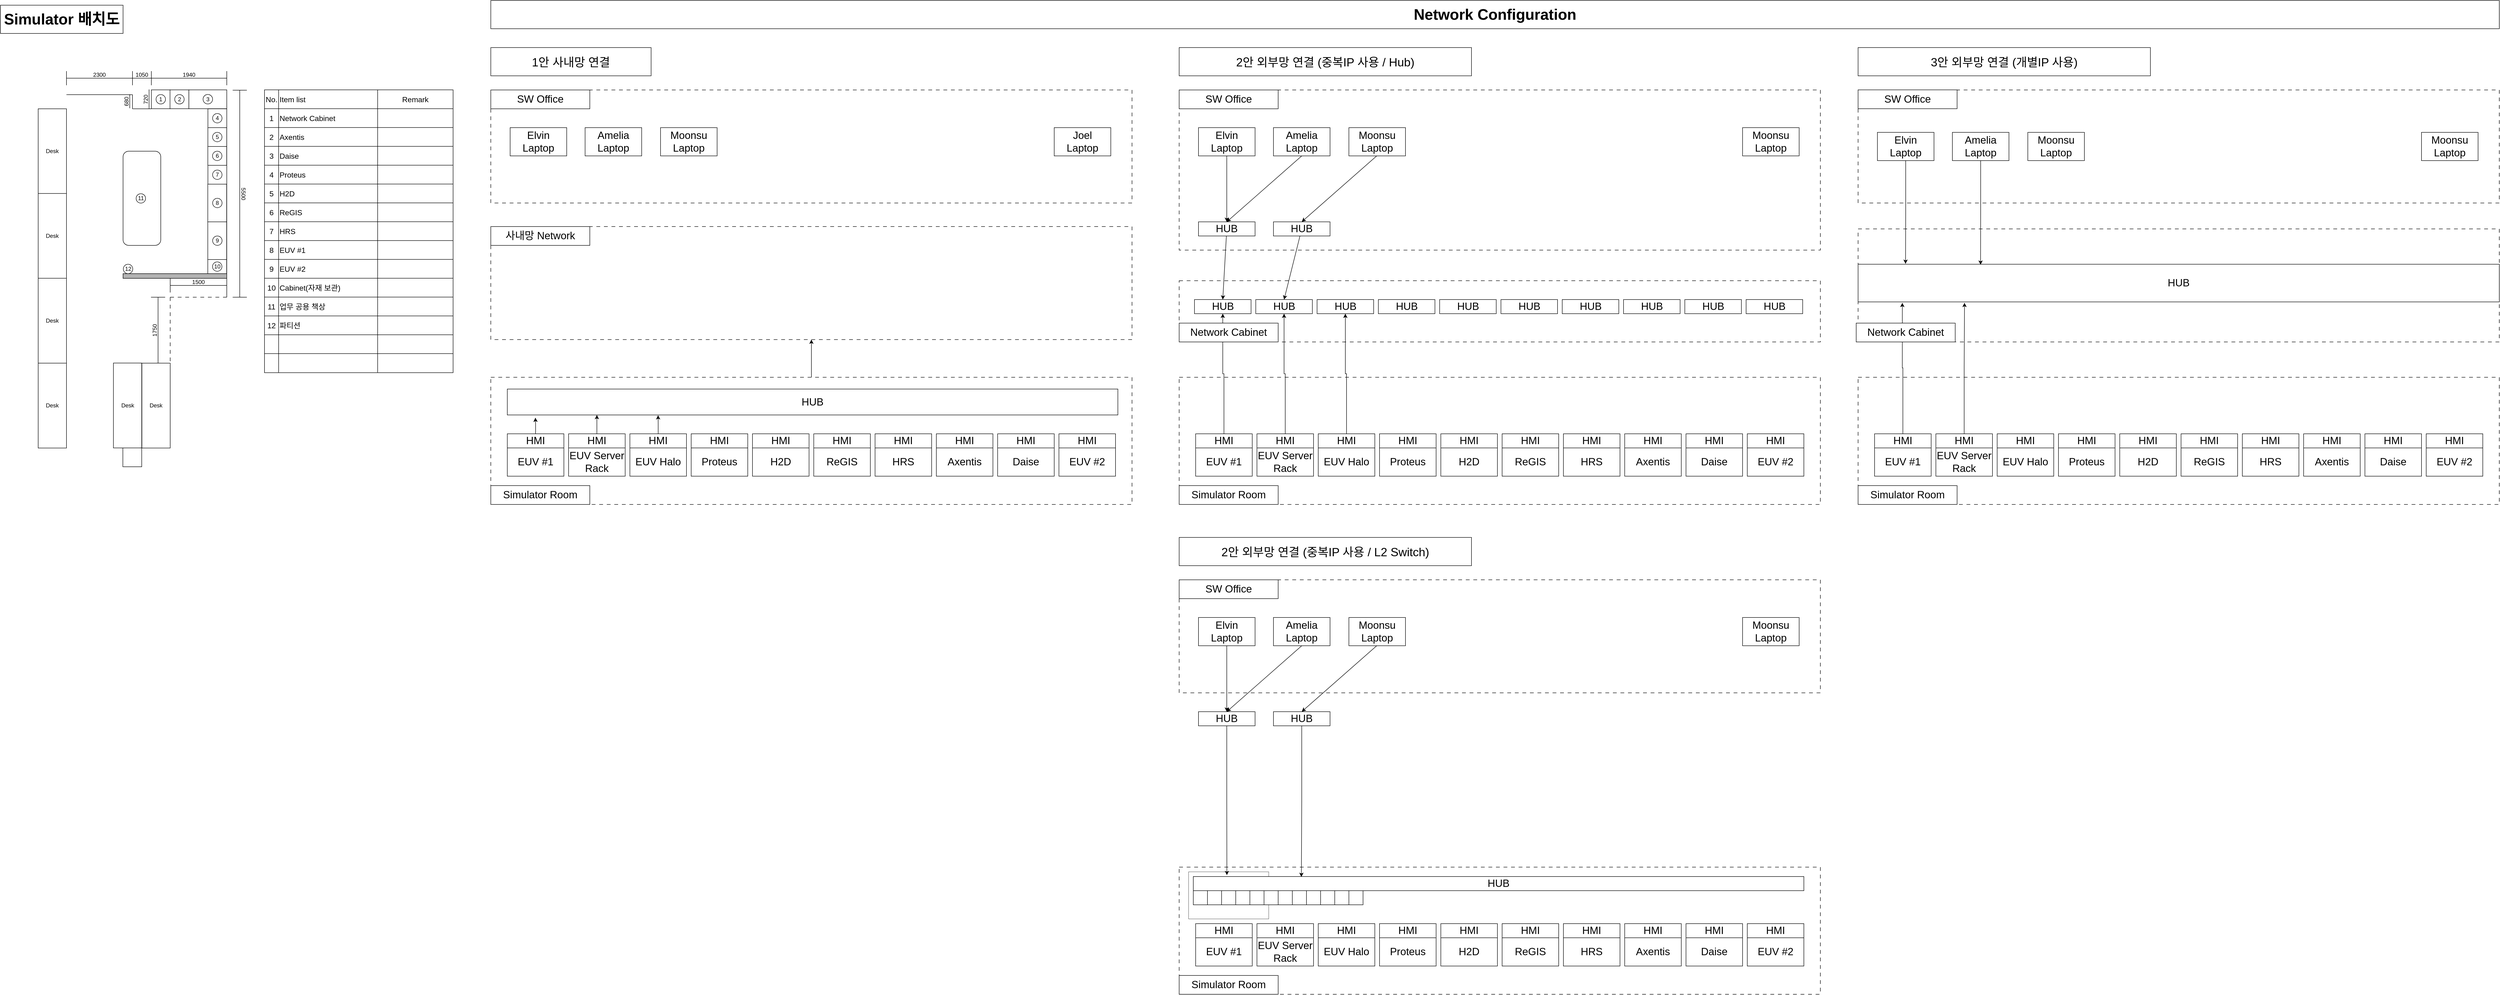 <mxfile version="22.1.18" type="github">
  <diagram name="페이지-1" id="L5aXXikFhnziVQd-68zD">
    <mxGraphModel dx="2133" dy="1178" grid="1" gridSize="10" guides="1" tooltips="1" connect="1" arrows="1" fold="1" page="1" pageScale="1" pageWidth="827" pageHeight="1169" math="0" shadow="0">
      <root>
        <mxCell id="0" />
        <mxCell id="1" parent="0" />
        <mxCell id="6VhVImZv-FKxycr0r0Lj-88" value="" style="rounded=0;whiteSpace=wrap;html=1;dashed=1;dashPattern=8 8;" parent="1" vertex="1">
          <mxGeometry x="2540" y="645" width="1360" height="130" as="geometry" />
        </mxCell>
        <mxCell id="6VhVImZv-FKxycr0r0Lj-86" value="" style="rounded=0;whiteSpace=wrap;html=1;dashed=1;dashPattern=8 8;" parent="1" vertex="1">
          <mxGeometry x="3980" y="535" width="1360" height="240" as="geometry" />
        </mxCell>
        <mxCell id="6VhVImZv-FKxycr0r0Lj-24" value="" style="rounded=0;whiteSpace=wrap;html=1;dashed=1;dashPattern=8 8;" parent="1" vertex="1">
          <mxGeometry x="2540" y="1890" width="1360" height="270" as="geometry" />
        </mxCell>
        <mxCell id="6VhVImZv-FKxycr0r0Lj-22" value="" style="rounded=0;whiteSpace=wrap;html=1;fillColor=#B3B3B3;" parent="1" vertex="1">
          <mxGeometry x="300" y="630" width="220" height="10" as="geometry" />
        </mxCell>
        <mxCell id="UaOII6h0y0LOBjquR1xd-104" style="edgeStyle=orthogonalEdgeStyle;rounded=0;orthogonalLoop=1;jettySize=auto;html=1;" parent="1" source="O-rZA76QHSHm7Is1UIe7-26" target="UaOII6h0y0LOBjquR1xd-97" edge="1">
          <mxGeometry relative="1" as="geometry" />
        </mxCell>
        <mxCell id="O-rZA76QHSHm7Is1UIe7-26" value="" style="rounded=0;whiteSpace=wrap;html=1;dashed=1;dashPattern=8 8;" parent="1" vertex="1">
          <mxGeometry x="1080" y="850" width="1360" height="270" as="geometry" />
        </mxCell>
        <mxCell id="O-rZA76QHSHm7Is1UIe7-25" value="" style="rounded=0;whiteSpace=wrap;html=1;dashed=1;dashPattern=8 8;" parent="1" vertex="1">
          <mxGeometry x="1080" y="240" width="1360" height="240" as="geometry" />
        </mxCell>
        <mxCell id="O-rZA76QHSHm7Is1UIe7-1" value="&lt;font style=&quot;font-size: 32px;&quot;&gt;&lt;b&gt;Simulator 배치도&lt;/b&gt;&lt;/font&gt;" style="rounded=0;whiteSpace=wrap;html=1;" parent="1" vertex="1">
          <mxGeometry x="40" y="60" width="260" height="60" as="geometry" />
        </mxCell>
        <mxCell id="O-rZA76QHSHm7Is1UIe7-2" value="&lt;span style=&quot;font-size: 32px;&quot;&gt;&lt;b&gt;Network Configuration&lt;/b&gt;&lt;/span&gt;" style="rounded=0;whiteSpace=wrap;html=1;" parent="1" vertex="1">
          <mxGeometry x="1080" y="50" width="4260" height="60" as="geometry" />
        </mxCell>
        <mxCell id="6VhVImZv-FKxycr0r0Lj-84" value="" style="rounded=0;whiteSpace=wrap;html=1;dashed=1;dashPattern=1 1;" parent="1" vertex="1">
          <mxGeometry x="2560" y="1900" width="170" height="100" as="geometry" />
        </mxCell>
        <mxCell id="O-rZA76QHSHm7Is1UIe7-3" value="&lt;font style=&quot;font-size: 22px;&quot;&gt;EUV #1&lt;/font&gt;" style="rounded=0;whiteSpace=wrap;html=1;" parent="1" vertex="1">
          <mxGeometry x="1115" y="1000" width="120" height="60" as="geometry" />
        </mxCell>
        <mxCell id="O-rZA76QHSHm7Is1UIe7-4" value="&lt;font style=&quot;font-size: 25px;&quot;&gt;1안 사내망 연결&lt;/font&gt;" style="rounded=0;whiteSpace=wrap;html=1;" parent="1" vertex="1">
          <mxGeometry x="1080" y="150" width="340" height="60" as="geometry" />
        </mxCell>
        <mxCell id="O-rZA76QHSHm7Is1UIe7-5" value="&lt;span style=&quot;font-size: 22px;&quot;&gt;EUV Server&lt;br&gt;Rack&lt;br&gt;&lt;/span&gt;" style="rounded=0;whiteSpace=wrap;html=1;" parent="1" vertex="1">
          <mxGeometry x="1245" y="1000" width="120" height="60" as="geometry" />
        </mxCell>
        <mxCell id="O-rZA76QHSHm7Is1UIe7-6" value="&lt;font style=&quot;font-size: 22px;&quot;&gt;EUV Halo&lt;/font&gt;" style="rounded=0;whiteSpace=wrap;html=1;" parent="1" vertex="1">
          <mxGeometry x="1375" y="1000" width="120" height="60" as="geometry" />
        </mxCell>
        <mxCell id="O-rZA76QHSHm7Is1UIe7-7" value="&lt;font style=&quot;font-size: 22px;&quot;&gt;Proteus&lt;/font&gt;" style="rounded=0;whiteSpace=wrap;html=1;" parent="1" vertex="1">
          <mxGeometry x="1505" y="1000" width="120" height="60" as="geometry" />
        </mxCell>
        <mxCell id="O-rZA76QHSHm7Is1UIe7-8" value="&lt;font style=&quot;font-size: 22px;&quot;&gt;H2D&lt;/font&gt;" style="rounded=0;whiteSpace=wrap;html=1;" parent="1" vertex="1">
          <mxGeometry x="1635" y="1000" width="120" height="60" as="geometry" />
        </mxCell>
        <mxCell id="O-rZA76QHSHm7Is1UIe7-9" value="&lt;font style=&quot;font-size: 22px;&quot;&gt;ReGIS&lt;/font&gt;" style="rounded=0;whiteSpace=wrap;html=1;" parent="1" vertex="1">
          <mxGeometry x="1765" y="1000" width="120" height="60" as="geometry" />
        </mxCell>
        <mxCell id="O-rZA76QHSHm7Is1UIe7-10" value="&lt;font style=&quot;font-size: 22px;&quot;&gt;HRS&lt;/font&gt;" style="rounded=0;whiteSpace=wrap;html=1;" parent="1" vertex="1">
          <mxGeometry x="1895" y="1000" width="120" height="60" as="geometry" />
        </mxCell>
        <mxCell id="O-rZA76QHSHm7Is1UIe7-11" value="&lt;font style=&quot;font-size: 22px;&quot;&gt;Axentis&lt;/font&gt;" style="rounded=0;whiteSpace=wrap;html=1;" parent="1" vertex="1">
          <mxGeometry x="2025" y="1000" width="120" height="60" as="geometry" />
        </mxCell>
        <mxCell id="O-rZA76QHSHm7Is1UIe7-12" value="&lt;font style=&quot;font-size: 22px;&quot;&gt;Daise&lt;/font&gt;" style="rounded=0;whiteSpace=wrap;html=1;" parent="1" vertex="1">
          <mxGeometry x="2155" y="1000" width="120" height="60" as="geometry" />
        </mxCell>
        <mxCell id="O-rZA76QHSHm7Is1UIe7-13" value="&lt;font style=&quot;font-size: 22px;&quot;&gt;EUV #2&lt;/font&gt;" style="rounded=0;whiteSpace=wrap;html=1;" parent="1" vertex="1">
          <mxGeometry x="2285" y="1000" width="120" height="60" as="geometry" />
        </mxCell>
        <mxCell id="O-rZA76QHSHm7Is1UIe7-14" value="&lt;font style=&quot;font-size: 22px;&quot;&gt;HMI&lt;/font&gt;" style="rounded=0;whiteSpace=wrap;html=1;" parent="1" vertex="1">
          <mxGeometry x="1115" y="970" width="120" height="30" as="geometry" />
        </mxCell>
        <mxCell id="O-rZA76QHSHm7Is1UIe7-15" value="&lt;font style=&quot;font-size: 22px;&quot;&gt;HMI&lt;/font&gt;" style="rounded=0;whiteSpace=wrap;html=1;" parent="1" vertex="1">
          <mxGeometry x="1245" y="970" width="120" height="30" as="geometry" />
        </mxCell>
        <mxCell id="O-rZA76QHSHm7Is1UIe7-16" value="&lt;font style=&quot;font-size: 22px;&quot;&gt;HMI&lt;/font&gt;" style="rounded=0;whiteSpace=wrap;html=1;" parent="1" vertex="1">
          <mxGeometry x="1375" y="970" width="120" height="30" as="geometry" />
        </mxCell>
        <mxCell id="O-rZA76QHSHm7Is1UIe7-17" value="&lt;font style=&quot;font-size: 22px;&quot;&gt;HMI&lt;/font&gt;" style="rounded=0;whiteSpace=wrap;html=1;" parent="1" vertex="1">
          <mxGeometry x="1505" y="970" width="120" height="30" as="geometry" />
        </mxCell>
        <mxCell id="O-rZA76QHSHm7Is1UIe7-18" value="&lt;font style=&quot;font-size: 22px;&quot;&gt;HMI&lt;/font&gt;" style="rounded=0;whiteSpace=wrap;html=1;" parent="1" vertex="1">
          <mxGeometry x="1635" y="970" width="120" height="30" as="geometry" />
        </mxCell>
        <mxCell id="O-rZA76QHSHm7Is1UIe7-19" value="&lt;font style=&quot;font-size: 22px;&quot;&gt;HMI&lt;/font&gt;" style="rounded=0;whiteSpace=wrap;html=1;" parent="1" vertex="1">
          <mxGeometry x="1765" y="970" width="120" height="30" as="geometry" />
        </mxCell>
        <mxCell id="O-rZA76QHSHm7Is1UIe7-20" value="&lt;font style=&quot;font-size: 22px;&quot;&gt;HMI&lt;/font&gt;" style="rounded=0;whiteSpace=wrap;html=1;" parent="1" vertex="1">
          <mxGeometry x="1895" y="970" width="120" height="30" as="geometry" />
        </mxCell>
        <mxCell id="O-rZA76QHSHm7Is1UIe7-21" value="&lt;font style=&quot;font-size: 22px;&quot;&gt;HMI&lt;/font&gt;" style="rounded=0;whiteSpace=wrap;html=1;" parent="1" vertex="1">
          <mxGeometry x="2025" y="970" width="120" height="30" as="geometry" />
        </mxCell>
        <mxCell id="O-rZA76QHSHm7Is1UIe7-22" value="&lt;font style=&quot;font-size: 22px;&quot;&gt;HMI&lt;/font&gt;" style="rounded=0;whiteSpace=wrap;html=1;" parent="1" vertex="1">
          <mxGeometry x="2155" y="970" width="120" height="30" as="geometry" />
        </mxCell>
        <mxCell id="O-rZA76QHSHm7Is1UIe7-23" value="&lt;font style=&quot;font-size: 22px;&quot;&gt;HMI&lt;/font&gt;" style="rounded=0;whiteSpace=wrap;html=1;" parent="1" vertex="1">
          <mxGeometry x="2285" y="970" width="120" height="30" as="geometry" />
        </mxCell>
        <mxCell id="O-rZA76QHSHm7Is1UIe7-24" value="&lt;font style=&quot;font-size: 22px;&quot;&gt;Elvin&lt;br&gt;Laptop&lt;br&gt;&lt;/font&gt;" style="rounded=0;whiteSpace=wrap;html=1;" parent="1" vertex="1">
          <mxGeometry x="1121" y="320" width="120" height="60" as="geometry" />
        </mxCell>
        <mxCell id="O-rZA76QHSHm7Is1UIe7-27" value="&lt;font style=&quot;font-size: 22px;&quot;&gt;SW Office&lt;/font&gt;" style="rounded=0;whiteSpace=wrap;html=1;" parent="1" vertex="1">
          <mxGeometry x="1080" y="240" width="210" height="40" as="geometry" />
        </mxCell>
        <mxCell id="O-rZA76QHSHm7Is1UIe7-28" value="&lt;font style=&quot;font-size: 22px;&quot;&gt;Simulator Room&lt;/font&gt;" style="rounded=0;whiteSpace=wrap;html=1;" parent="1" vertex="1">
          <mxGeometry x="1080" y="1080" width="210" height="40" as="geometry" />
        </mxCell>
        <mxCell id="O-rZA76QHSHm7Is1UIe7-29" value="&lt;font style=&quot;font-size: 22px;&quot;&gt;Amelia&lt;br&gt;Laptop&lt;br&gt;&lt;/font&gt;" style="rounded=0;whiteSpace=wrap;html=1;" parent="1" vertex="1">
          <mxGeometry x="1280" y="320" width="120" height="60" as="geometry" />
        </mxCell>
        <mxCell id="O-rZA76QHSHm7Is1UIe7-30" value="&lt;font style=&quot;font-size: 22px;&quot;&gt;Moonsu&lt;br&gt;Laptop&lt;br&gt;&lt;/font&gt;" style="rounded=0;whiteSpace=wrap;html=1;" parent="1" vertex="1">
          <mxGeometry x="1440" y="320" width="120" height="60" as="geometry" />
        </mxCell>
        <mxCell id="O-rZA76QHSHm7Is1UIe7-31" value="&lt;font style=&quot;font-size: 22px;&quot;&gt;Joel&lt;br&gt;Laptop&lt;br&gt;&lt;/font&gt;" style="rounded=0;whiteSpace=wrap;html=1;" parent="1" vertex="1">
          <mxGeometry x="2275" y="320" width="120" height="60" as="geometry" />
        </mxCell>
        <mxCell id="UaOII6h0y0LOBjquR1xd-1" value="" style="rounded=0;whiteSpace=wrap;html=1;dashed=1;dashPattern=8 8;" parent="1" vertex="1">
          <mxGeometry x="2540" y="850" width="1360" height="270" as="geometry" />
        </mxCell>
        <mxCell id="UaOII6h0y0LOBjquR1xd-2" value="" style="rounded=0;whiteSpace=wrap;html=1;dashed=1;dashPattern=8 8;" parent="1" vertex="1">
          <mxGeometry x="2540" y="240" width="1360" height="340" as="geometry" />
        </mxCell>
        <mxCell id="UaOII6h0y0LOBjquR1xd-3" value="&lt;font style=&quot;font-size: 22px;&quot;&gt;EUV #1&lt;/font&gt;" style="rounded=0;whiteSpace=wrap;html=1;" parent="1" vertex="1">
          <mxGeometry x="2575" y="1000" width="120" height="60" as="geometry" />
        </mxCell>
        <mxCell id="UaOII6h0y0LOBjquR1xd-4" value="&lt;font style=&quot;font-size: 25px;&quot;&gt;2안 외부망 연결 (중복IP 사용 / Hub)&lt;/font&gt;" style="rounded=0;whiteSpace=wrap;html=1;" parent="1" vertex="1">
          <mxGeometry x="2540" y="150" width="620" height="60" as="geometry" />
        </mxCell>
        <mxCell id="UaOII6h0y0LOBjquR1xd-5" value="&lt;span style=&quot;font-size: 22px;&quot;&gt;EUV Server&lt;br&gt;Rack&lt;br&gt;&lt;/span&gt;" style="rounded=0;whiteSpace=wrap;html=1;" parent="1" vertex="1">
          <mxGeometry x="2705" y="1000" width="120" height="60" as="geometry" />
        </mxCell>
        <mxCell id="UaOII6h0y0LOBjquR1xd-6" value="&lt;font style=&quot;font-size: 22px;&quot;&gt;EUV Halo&lt;/font&gt;" style="rounded=0;whiteSpace=wrap;html=1;" parent="1" vertex="1">
          <mxGeometry x="2835" y="1000" width="120" height="60" as="geometry" />
        </mxCell>
        <mxCell id="UaOII6h0y0LOBjquR1xd-7" value="&lt;font style=&quot;font-size: 22px;&quot;&gt;Proteus&lt;/font&gt;" style="rounded=0;whiteSpace=wrap;html=1;" parent="1" vertex="1">
          <mxGeometry x="2965" y="1000" width="120" height="60" as="geometry" />
        </mxCell>
        <mxCell id="UaOII6h0y0LOBjquR1xd-8" value="&lt;font style=&quot;font-size: 22px;&quot;&gt;H2D&lt;/font&gt;" style="rounded=0;whiteSpace=wrap;html=1;" parent="1" vertex="1">
          <mxGeometry x="3095" y="1000" width="120" height="60" as="geometry" />
        </mxCell>
        <mxCell id="UaOII6h0y0LOBjquR1xd-9" value="&lt;font style=&quot;font-size: 22px;&quot;&gt;ReGIS&lt;/font&gt;" style="rounded=0;whiteSpace=wrap;html=1;" parent="1" vertex="1">
          <mxGeometry x="3225" y="1000" width="120" height="60" as="geometry" />
        </mxCell>
        <mxCell id="UaOII6h0y0LOBjquR1xd-10" value="&lt;font style=&quot;font-size: 22px;&quot;&gt;HRS&lt;/font&gt;" style="rounded=0;whiteSpace=wrap;html=1;" parent="1" vertex="1">
          <mxGeometry x="3355" y="1000" width="120" height="60" as="geometry" />
        </mxCell>
        <mxCell id="UaOII6h0y0LOBjquR1xd-11" value="&lt;font style=&quot;font-size: 22px;&quot;&gt;Axentis&lt;/font&gt;" style="rounded=0;whiteSpace=wrap;html=1;" parent="1" vertex="1">
          <mxGeometry x="3485" y="1000" width="120" height="60" as="geometry" />
        </mxCell>
        <mxCell id="UaOII6h0y0LOBjquR1xd-12" value="&lt;font style=&quot;font-size: 22px;&quot;&gt;Daise&lt;/font&gt;" style="rounded=0;whiteSpace=wrap;html=1;" parent="1" vertex="1">
          <mxGeometry x="3615" y="1000" width="120" height="60" as="geometry" />
        </mxCell>
        <mxCell id="UaOII6h0y0LOBjquR1xd-13" value="&lt;font style=&quot;font-size: 22px;&quot;&gt;EUV #2&lt;/font&gt;" style="rounded=0;whiteSpace=wrap;html=1;" parent="1" vertex="1">
          <mxGeometry x="3745" y="1000" width="120" height="60" as="geometry" />
        </mxCell>
        <mxCell id="6VhVImZv-FKxycr0r0Lj-90" style="edgeStyle=orthogonalEdgeStyle;rounded=0;orthogonalLoop=1;jettySize=auto;html=1;entryX=0.5;entryY=1;entryDx=0;entryDy=0;" parent="1" source="UaOII6h0y0LOBjquR1xd-14" target="UaOII6h0y0LOBjquR1xd-30" edge="1">
          <mxGeometry relative="1" as="geometry" />
        </mxCell>
        <mxCell id="UaOII6h0y0LOBjquR1xd-14" value="&lt;font style=&quot;font-size: 22px;&quot;&gt;HMI&lt;/font&gt;" style="rounded=0;whiteSpace=wrap;html=1;" parent="1" vertex="1">
          <mxGeometry x="2575" y="970" width="120" height="30" as="geometry" />
        </mxCell>
        <mxCell id="6VhVImZv-FKxycr0r0Lj-91" style="edgeStyle=orthogonalEdgeStyle;rounded=0;orthogonalLoop=1;jettySize=auto;html=1;entryX=0.5;entryY=1;entryDx=0;entryDy=0;" parent="1" source="UaOII6h0y0LOBjquR1xd-15" target="UaOII6h0y0LOBjquR1xd-32" edge="1">
          <mxGeometry relative="1" as="geometry" />
        </mxCell>
        <mxCell id="UaOII6h0y0LOBjquR1xd-15" value="&lt;font style=&quot;font-size: 22px;&quot;&gt;HMI&lt;/font&gt;" style="rounded=0;whiteSpace=wrap;html=1;" parent="1" vertex="1">
          <mxGeometry x="2705" y="970" width="120" height="30" as="geometry" />
        </mxCell>
        <mxCell id="6VhVImZv-FKxycr0r0Lj-92" style="edgeStyle=orthogonalEdgeStyle;rounded=0;orthogonalLoop=1;jettySize=auto;html=1;entryX=0.5;entryY=1;entryDx=0;entryDy=0;" parent="1" source="UaOII6h0y0LOBjquR1xd-16" target="UaOII6h0y0LOBjquR1xd-33" edge="1">
          <mxGeometry relative="1" as="geometry" />
        </mxCell>
        <mxCell id="UaOII6h0y0LOBjquR1xd-16" value="&lt;font style=&quot;font-size: 22px;&quot;&gt;HMI&lt;/font&gt;" style="rounded=0;whiteSpace=wrap;html=1;" parent="1" vertex="1">
          <mxGeometry x="2835" y="970" width="120" height="30" as="geometry" />
        </mxCell>
        <mxCell id="UaOII6h0y0LOBjquR1xd-17" value="&lt;font style=&quot;font-size: 22px;&quot;&gt;HMI&lt;/font&gt;" style="rounded=0;whiteSpace=wrap;html=1;" parent="1" vertex="1">
          <mxGeometry x="2965" y="970" width="120" height="30" as="geometry" />
        </mxCell>
        <mxCell id="UaOII6h0y0LOBjquR1xd-18" value="&lt;font style=&quot;font-size: 22px;&quot;&gt;HMI&lt;/font&gt;" style="rounded=0;whiteSpace=wrap;html=1;" parent="1" vertex="1">
          <mxGeometry x="3095" y="970" width="120" height="30" as="geometry" />
        </mxCell>
        <mxCell id="UaOII6h0y0LOBjquR1xd-19" value="&lt;font style=&quot;font-size: 22px;&quot;&gt;HMI&lt;/font&gt;" style="rounded=0;whiteSpace=wrap;html=1;" parent="1" vertex="1">
          <mxGeometry x="3225" y="970" width="120" height="30" as="geometry" />
        </mxCell>
        <mxCell id="UaOII6h0y0LOBjquR1xd-20" value="&lt;font style=&quot;font-size: 22px;&quot;&gt;HMI&lt;/font&gt;" style="rounded=0;whiteSpace=wrap;html=1;" parent="1" vertex="1">
          <mxGeometry x="3355" y="970" width="120" height="30" as="geometry" />
        </mxCell>
        <mxCell id="UaOII6h0y0LOBjquR1xd-21" value="&lt;font style=&quot;font-size: 22px;&quot;&gt;HMI&lt;/font&gt;" style="rounded=0;whiteSpace=wrap;html=1;" parent="1" vertex="1">
          <mxGeometry x="3485" y="970" width="120" height="30" as="geometry" />
        </mxCell>
        <mxCell id="UaOII6h0y0LOBjquR1xd-22" value="&lt;font style=&quot;font-size: 22px;&quot;&gt;HMI&lt;/font&gt;" style="rounded=0;whiteSpace=wrap;html=1;" parent="1" vertex="1">
          <mxGeometry x="3615" y="970" width="120" height="30" as="geometry" />
        </mxCell>
        <mxCell id="UaOII6h0y0LOBjquR1xd-23" value="&lt;font style=&quot;font-size: 22px;&quot;&gt;HMI&lt;/font&gt;" style="rounded=0;whiteSpace=wrap;html=1;" parent="1" vertex="1">
          <mxGeometry x="3745" y="970" width="120" height="30" as="geometry" />
        </mxCell>
        <mxCell id="UaOII6h0y0LOBjquR1xd-88" style="edgeStyle=orthogonalEdgeStyle;rounded=0;orthogonalLoop=1;jettySize=auto;html=1;entryX=0.5;entryY=0;entryDx=0;entryDy=0;" parent="1" source="UaOII6h0y0LOBjquR1xd-24" target="UaOII6h0y0LOBjquR1xd-87" edge="1">
          <mxGeometry relative="1" as="geometry" />
        </mxCell>
        <mxCell id="UaOII6h0y0LOBjquR1xd-24" value="&lt;font style=&quot;font-size: 22px;&quot;&gt;Elvin&lt;br&gt;Laptop&lt;br&gt;&lt;/font&gt;" style="rounded=0;whiteSpace=wrap;html=1;" parent="1" vertex="1">
          <mxGeometry x="2581" y="320" width="120" height="60" as="geometry" />
        </mxCell>
        <mxCell id="UaOII6h0y0LOBjquR1xd-25" value="&lt;font style=&quot;font-size: 22px;&quot;&gt;SW Office&lt;/font&gt;" style="rounded=0;whiteSpace=wrap;html=1;" parent="1" vertex="1">
          <mxGeometry x="2540" y="240" width="210" height="40" as="geometry" />
        </mxCell>
        <mxCell id="UaOII6h0y0LOBjquR1xd-26" value="&lt;font style=&quot;font-size: 22px;&quot;&gt;Simulator Room&lt;/font&gt;" style="rounded=0;whiteSpace=wrap;html=1;" parent="1" vertex="1">
          <mxGeometry x="2540" y="1080" width="210" height="40" as="geometry" />
        </mxCell>
        <mxCell id="UaOII6h0y0LOBjquR1xd-89" style="rounded=0;orthogonalLoop=1;jettySize=auto;html=1;entryX=0.5;entryY=0;entryDx=0;entryDy=0;exitX=0.5;exitY=1;exitDx=0;exitDy=0;" parent="1" source="UaOII6h0y0LOBjquR1xd-27" target="UaOII6h0y0LOBjquR1xd-87" edge="1">
          <mxGeometry relative="1" as="geometry" />
        </mxCell>
        <mxCell id="UaOII6h0y0LOBjquR1xd-27" value="&lt;font style=&quot;font-size: 22px;&quot;&gt;Amelia&lt;br&gt;Laptop&lt;br&gt;&lt;/font&gt;" style="rounded=0;whiteSpace=wrap;html=1;" parent="1" vertex="1">
          <mxGeometry x="2740" y="320" width="120" height="60" as="geometry" />
        </mxCell>
        <mxCell id="UaOII6h0y0LOBjquR1xd-28" value="&lt;font style=&quot;font-size: 22px;&quot;&gt;Moonsu&lt;br&gt;Laptop&lt;br&gt;&lt;/font&gt;" style="rounded=0;whiteSpace=wrap;html=1;" parent="1" vertex="1">
          <mxGeometry x="2900" y="320" width="120" height="60" as="geometry" />
        </mxCell>
        <mxCell id="UaOII6h0y0LOBjquR1xd-29" value="&lt;font style=&quot;font-size: 22px;&quot;&gt;Moonsu&lt;br&gt;Laptop&lt;br&gt;&lt;/font&gt;" style="rounded=0;whiteSpace=wrap;html=1;" parent="1" vertex="1">
          <mxGeometry x="3735" y="320" width="120" height="60" as="geometry" />
        </mxCell>
        <mxCell id="UaOII6h0y0LOBjquR1xd-30" value="&lt;span style=&quot;font-size: 22px;&quot;&gt;HUB&lt;/span&gt;" style="rounded=0;whiteSpace=wrap;html=1;" parent="1" vertex="1">
          <mxGeometry x="2572.5" y="685" width="120" height="30" as="geometry" />
        </mxCell>
        <mxCell id="UaOII6h0y0LOBjquR1xd-32" value="&lt;span style=&quot;font-size: 22px;&quot;&gt;HUB&lt;/span&gt;" style="rounded=0;whiteSpace=wrap;html=1;" parent="1" vertex="1">
          <mxGeometry x="2702.5" y="685" width="120" height="30" as="geometry" />
        </mxCell>
        <mxCell id="UaOII6h0y0LOBjquR1xd-33" value="&lt;span style=&quot;font-size: 22px;&quot;&gt;HUB&lt;/span&gt;" style="rounded=0;whiteSpace=wrap;html=1;" parent="1" vertex="1">
          <mxGeometry x="2832.5" y="685" width="120" height="30" as="geometry" />
        </mxCell>
        <mxCell id="UaOII6h0y0LOBjquR1xd-34" value="&lt;span style=&quot;font-size: 22px;&quot;&gt;HUB&lt;/span&gt;" style="rounded=0;whiteSpace=wrap;html=1;" parent="1" vertex="1">
          <mxGeometry x="2962.5" y="685" width="120" height="30" as="geometry" />
        </mxCell>
        <mxCell id="UaOII6h0y0LOBjquR1xd-35" value="&lt;span style=&quot;font-size: 22px;&quot;&gt;HUB&lt;/span&gt;" style="rounded=0;whiteSpace=wrap;html=1;" parent="1" vertex="1">
          <mxGeometry x="3092.5" y="685" width="120" height="30" as="geometry" />
        </mxCell>
        <mxCell id="UaOII6h0y0LOBjquR1xd-36" value="&lt;span style=&quot;font-size: 22px;&quot;&gt;HUB&lt;/span&gt;" style="rounded=0;whiteSpace=wrap;html=1;" parent="1" vertex="1">
          <mxGeometry x="3222.5" y="685" width="120" height="30" as="geometry" />
        </mxCell>
        <mxCell id="UaOII6h0y0LOBjquR1xd-37" value="&lt;span style=&quot;font-size: 22px;&quot;&gt;HUB&lt;/span&gt;" style="rounded=0;whiteSpace=wrap;html=1;" parent="1" vertex="1">
          <mxGeometry x="3352.5" y="685" width="120" height="30" as="geometry" />
        </mxCell>
        <mxCell id="UaOII6h0y0LOBjquR1xd-38" value="&lt;span style=&quot;font-size: 22px;&quot;&gt;HUB&lt;/span&gt;" style="rounded=0;whiteSpace=wrap;html=1;" parent="1" vertex="1">
          <mxGeometry x="3482.5" y="685" width="120" height="30" as="geometry" />
        </mxCell>
        <mxCell id="UaOII6h0y0LOBjquR1xd-39" value="&lt;span style=&quot;font-size: 22px;&quot;&gt;HUB&lt;/span&gt;" style="rounded=0;whiteSpace=wrap;html=1;" parent="1" vertex="1">
          <mxGeometry x="3612.5" y="685" width="120" height="30" as="geometry" />
        </mxCell>
        <mxCell id="UaOII6h0y0LOBjquR1xd-40" value="&lt;span style=&quot;font-size: 22px;&quot;&gt;HUB&lt;/span&gt;" style="rounded=0;whiteSpace=wrap;html=1;" parent="1" vertex="1">
          <mxGeometry x="3742.5" y="685" width="120" height="30" as="geometry" />
        </mxCell>
        <mxCell id="UaOII6h0y0LOBjquR1xd-41" value="" style="rounded=0;whiteSpace=wrap;html=1;dashed=1;dashPattern=8 8;" parent="1" vertex="1">
          <mxGeometry x="3980" y="850" width="1360" height="270" as="geometry" />
        </mxCell>
        <mxCell id="UaOII6h0y0LOBjquR1xd-42" value="" style="rounded=0;whiteSpace=wrap;html=1;dashed=1;dashPattern=8 8;" parent="1" vertex="1">
          <mxGeometry x="3980" y="240" width="1360" height="240" as="geometry" />
        </mxCell>
        <mxCell id="UaOII6h0y0LOBjquR1xd-43" value="&lt;font style=&quot;font-size: 22px;&quot;&gt;EUV #1&lt;/font&gt;" style="rounded=0;whiteSpace=wrap;html=1;" parent="1" vertex="1">
          <mxGeometry x="4015" y="1000" width="120" height="60" as="geometry" />
        </mxCell>
        <mxCell id="UaOII6h0y0LOBjquR1xd-44" value="&lt;font style=&quot;font-size: 25px;&quot;&gt;3안 외부망 연결 (개별IP 사용)&lt;/font&gt;" style="rounded=0;whiteSpace=wrap;html=1;" parent="1" vertex="1">
          <mxGeometry x="3980" y="150" width="620" height="60" as="geometry" />
        </mxCell>
        <mxCell id="UaOII6h0y0LOBjquR1xd-45" value="&lt;span style=&quot;font-size: 22px;&quot;&gt;EUV Server&lt;br&gt;Rack&lt;br&gt;&lt;/span&gt;" style="rounded=0;whiteSpace=wrap;html=1;" parent="1" vertex="1">
          <mxGeometry x="4145" y="1000" width="120" height="60" as="geometry" />
        </mxCell>
        <mxCell id="UaOII6h0y0LOBjquR1xd-46" value="&lt;font style=&quot;font-size: 22px;&quot;&gt;EUV Halo&lt;/font&gt;" style="rounded=0;whiteSpace=wrap;html=1;" parent="1" vertex="1">
          <mxGeometry x="4275" y="1000" width="120" height="60" as="geometry" />
        </mxCell>
        <mxCell id="UaOII6h0y0LOBjquR1xd-47" value="&lt;font style=&quot;font-size: 22px;&quot;&gt;Proteus&lt;/font&gt;" style="rounded=0;whiteSpace=wrap;html=1;" parent="1" vertex="1">
          <mxGeometry x="4405" y="1000" width="120" height="60" as="geometry" />
        </mxCell>
        <mxCell id="UaOII6h0y0LOBjquR1xd-48" value="&lt;font style=&quot;font-size: 22px;&quot;&gt;H2D&lt;/font&gt;" style="rounded=0;whiteSpace=wrap;html=1;" parent="1" vertex="1">
          <mxGeometry x="4535" y="1000" width="120" height="60" as="geometry" />
        </mxCell>
        <mxCell id="UaOII6h0y0LOBjquR1xd-49" value="&lt;font style=&quot;font-size: 22px;&quot;&gt;ReGIS&lt;/font&gt;" style="rounded=0;whiteSpace=wrap;html=1;" parent="1" vertex="1">
          <mxGeometry x="4665" y="1000" width="120" height="60" as="geometry" />
        </mxCell>
        <mxCell id="UaOII6h0y0LOBjquR1xd-50" value="&lt;font style=&quot;font-size: 22px;&quot;&gt;HRS&lt;/font&gt;" style="rounded=0;whiteSpace=wrap;html=1;" parent="1" vertex="1">
          <mxGeometry x="4795" y="1000" width="120" height="60" as="geometry" />
        </mxCell>
        <mxCell id="UaOII6h0y0LOBjquR1xd-51" value="&lt;font style=&quot;font-size: 22px;&quot;&gt;Axentis&lt;/font&gt;" style="rounded=0;whiteSpace=wrap;html=1;" parent="1" vertex="1">
          <mxGeometry x="4925" y="1000" width="120" height="60" as="geometry" />
        </mxCell>
        <mxCell id="UaOII6h0y0LOBjquR1xd-52" value="&lt;font style=&quot;font-size: 22px;&quot;&gt;Daise&lt;/font&gt;" style="rounded=0;whiteSpace=wrap;html=1;" parent="1" vertex="1">
          <mxGeometry x="5055" y="1000" width="120" height="60" as="geometry" />
        </mxCell>
        <mxCell id="UaOII6h0y0LOBjquR1xd-53" value="&lt;font style=&quot;font-size: 22px;&quot;&gt;EUV #2&lt;/font&gt;" style="rounded=0;whiteSpace=wrap;html=1;" parent="1" vertex="1">
          <mxGeometry x="5185" y="1000" width="120" height="60" as="geometry" />
        </mxCell>
        <mxCell id="UaOII6h0y0LOBjquR1xd-54" value="&lt;font style=&quot;font-size: 22px;&quot;&gt;HMI&lt;/font&gt;" style="rounded=0;whiteSpace=wrap;html=1;" parent="1" vertex="1">
          <mxGeometry x="4015" y="970" width="120" height="30" as="geometry" />
        </mxCell>
        <mxCell id="UaOII6h0y0LOBjquR1xd-55" value="&lt;font style=&quot;font-size: 22px;&quot;&gt;HMI&lt;/font&gt;" style="rounded=0;whiteSpace=wrap;html=1;" parent="1" vertex="1">
          <mxGeometry x="4145" y="970" width="120" height="30" as="geometry" />
        </mxCell>
        <mxCell id="UaOII6h0y0LOBjquR1xd-56" value="&lt;font style=&quot;font-size: 22px;&quot;&gt;HMI&lt;/font&gt;" style="rounded=0;whiteSpace=wrap;html=1;" parent="1" vertex="1">
          <mxGeometry x="4275" y="970" width="120" height="30" as="geometry" />
        </mxCell>
        <mxCell id="UaOII6h0y0LOBjquR1xd-57" value="&lt;font style=&quot;font-size: 22px;&quot;&gt;HMI&lt;/font&gt;" style="rounded=0;whiteSpace=wrap;html=1;" parent="1" vertex="1">
          <mxGeometry x="4405" y="970" width="120" height="30" as="geometry" />
        </mxCell>
        <mxCell id="UaOII6h0y0LOBjquR1xd-58" value="&lt;font style=&quot;font-size: 22px;&quot;&gt;HMI&lt;/font&gt;" style="rounded=0;whiteSpace=wrap;html=1;" parent="1" vertex="1">
          <mxGeometry x="4535" y="970" width="120" height="30" as="geometry" />
        </mxCell>
        <mxCell id="UaOII6h0y0LOBjquR1xd-59" value="&lt;font style=&quot;font-size: 22px;&quot;&gt;HMI&lt;/font&gt;" style="rounded=0;whiteSpace=wrap;html=1;" parent="1" vertex="1">
          <mxGeometry x="4665" y="970" width="120" height="30" as="geometry" />
        </mxCell>
        <mxCell id="UaOII6h0y0LOBjquR1xd-60" value="&lt;font style=&quot;font-size: 22px;&quot;&gt;HMI&lt;/font&gt;" style="rounded=0;whiteSpace=wrap;html=1;" parent="1" vertex="1">
          <mxGeometry x="4795" y="970" width="120" height="30" as="geometry" />
        </mxCell>
        <mxCell id="UaOII6h0y0LOBjquR1xd-61" value="&lt;font style=&quot;font-size: 22px;&quot;&gt;HMI&lt;/font&gt;" style="rounded=0;whiteSpace=wrap;html=1;" parent="1" vertex="1">
          <mxGeometry x="4925" y="970" width="120" height="30" as="geometry" />
        </mxCell>
        <mxCell id="UaOII6h0y0LOBjquR1xd-62" value="&lt;font style=&quot;font-size: 22px;&quot;&gt;HMI&lt;/font&gt;" style="rounded=0;whiteSpace=wrap;html=1;" parent="1" vertex="1">
          <mxGeometry x="5055" y="970" width="120" height="30" as="geometry" />
        </mxCell>
        <mxCell id="UaOII6h0y0LOBjquR1xd-63" value="&lt;font style=&quot;font-size: 22px;&quot;&gt;HMI&lt;/font&gt;" style="rounded=0;whiteSpace=wrap;html=1;" parent="1" vertex="1">
          <mxGeometry x="5185" y="970" width="120" height="30" as="geometry" />
        </mxCell>
        <mxCell id="UaOII6h0y0LOBjquR1xd-64" value="&lt;font style=&quot;font-size: 22px;&quot;&gt;Elvin&lt;br&gt;Laptop&lt;br&gt;&lt;/font&gt;" style="rounded=0;whiteSpace=wrap;html=1;" parent="1" vertex="1">
          <mxGeometry x="4021" y="330" width="120" height="60" as="geometry" />
        </mxCell>
        <mxCell id="UaOII6h0y0LOBjquR1xd-65" value="&lt;font style=&quot;font-size: 22px;&quot;&gt;SW Office&lt;/font&gt;" style="rounded=0;whiteSpace=wrap;html=1;" parent="1" vertex="1">
          <mxGeometry x="3980" y="239.79" width="210" height="40" as="geometry" />
        </mxCell>
        <mxCell id="UaOII6h0y0LOBjquR1xd-66" value="&lt;font style=&quot;font-size: 22px;&quot;&gt;Simulator Room&lt;/font&gt;" style="rounded=0;whiteSpace=wrap;html=1;" parent="1" vertex="1">
          <mxGeometry x="3980" y="1080" width="210" height="40" as="geometry" />
        </mxCell>
        <mxCell id="UaOII6h0y0LOBjquR1xd-67" value="&lt;font style=&quot;font-size: 22px;&quot;&gt;Amelia&lt;br&gt;Laptop&lt;br&gt;&lt;/font&gt;" style="rounded=0;whiteSpace=wrap;html=1;" parent="1" vertex="1">
          <mxGeometry x="4180" y="330" width="120" height="60" as="geometry" />
        </mxCell>
        <mxCell id="UaOII6h0y0LOBjquR1xd-68" value="&lt;font style=&quot;font-size: 22px;&quot;&gt;Moonsu&lt;br&gt;Laptop&lt;br&gt;&lt;/font&gt;" style="rounded=0;whiteSpace=wrap;html=1;" parent="1" vertex="1">
          <mxGeometry x="4340" y="330" width="120" height="60" as="geometry" />
        </mxCell>
        <mxCell id="UaOII6h0y0LOBjquR1xd-69" value="&lt;font style=&quot;font-size: 22px;&quot;&gt;Moonsu&lt;br&gt;Laptop&lt;br&gt;&lt;/font&gt;" style="rounded=0;whiteSpace=wrap;html=1;" parent="1" vertex="1">
          <mxGeometry x="5175" y="330" width="120" height="60" as="geometry" />
        </mxCell>
        <mxCell id="UaOII6h0y0LOBjquR1xd-80" value="&lt;span style=&quot;font-size: 22px;&quot;&gt;HUB&lt;/span&gt;" style="rounded=0;whiteSpace=wrap;html=1;" parent="1" vertex="1">
          <mxGeometry x="3980" y="610" width="1360" height="80" as="geometry" />
        </mxCell>
        <mxCell id="UaOII6h0y0LOBjquR1xd-82" style="edgeStyle=orthogonalEdgeStyle;rounded=0;orthogonalLoop=1;jettySize=auto;html=1;exitX=0.5;exitY=0;exitDx=0;exitDy=0;entryX=0.069;entryY=1.024;entryDx=0;entryDy=0;entryPerimeter=0;" parent="1" source="UaOII6h0y0LOBjquR1xd-54" target="UaOII6h0y0LOBjquR1xd-80" edge="1">
          <mxGeometry relative="1" as="geometry" />
        </mxCell>
        <mxCell id="UaOII6h0y0LOBjquR1xd-84" style="edgeStyle=orthogonalEdgeStyle;rounded=0;orthogonalLoop=1;jettySize=auto;html=1;entryX=0.166;entryY=1.024;entryDx=0;entryDy=0;entryPerimeter=0;" parent="1" source="UaOII6h0y0LOBjquR1xd-55" target="UaOII6h0y0LOBjquR1xd-80" edge="1">
          <mxGeometry relative="1" as="geometry" />
        </mxCell>
        <mxCell id="UaOII6h0y0LOBjquR1xd-85" style="edgeStyle=orthogonalEdgeStyle;rounded=0;orthogonalLoop=1;jettySize=auto;html=1;entryX=0.074;entryY=-0.011;entryDx=0;entryDy=0;entryPerimeter=0;" parent="1" source="UaOII6h0y0LOBjquR1xd-64" target="UaOII6h0y0LOBjquR1xd-80" edge="1">
          <mxGeometry relative="1" as="geometry" />
        </mxCell>
        <mxCell id="UaOII6h0y0LOBjquR1xd-86" style="edgeStyle=orthogonalEdgeStyle;rounded=0;orthogonalLoop=1;jettySize=auto;html=1;entryX=0.191;entryY=0.013;entryDx=0;entryDy=0;entryPerimeter=0;" parent="1" source="UaOII6h0y0LOBjquR1xd-67" target="UaOII6h0y0LOBjquR1xd-80" edge="1">
          <mxGeometry relative="1" as="geometry" />
        </mxCell>
        <mxCell id="UaOII6h0y0LOBjquR1xd-95" style="rounded=0;orthogonalLoop=1;jettySize=auto;html=1;entryX=0.5;entryY=0;entryDx=0;entryDy=0;" parent="1" source="UaOII6h0y0LOBjquR1xd-87" target="UaOII6h0y0LOBjquR1xd-30" edge="1">
          <mxGeometry relative="1" as="geometry" />
        </mxCell>
        <mxCell id="UaOII6h0y0LOBjquR1xd-87" value="&lt;span style=&quot;font-size: 22px;&quot;&gt;HUB&lt;/span&gt;" style="rounded=0;whiteSpace=wrap;html=1;" parent="1" vertex="1">
          <mxGeometry x="2581" y="520" width="120" height="30" as="geometry" />
        </mxCell>
        <mxCell id="UaOII6h0y0LOBjquR1xd-92" style="rounded=0;orthogonalLoop=1;jettySize=auto;html=1;entryX=0.5;entryY=0;entryDx=0;entryDy=0;exitX=0.5;exitY=1;exitDx=0;exitDy=0;" parent="1" target="UaOII6h0y0LOBjquR1xd-93" edge="1">
          <mxGeometry relative="1" as="geometry">
            <mxPoint x="2959" y="380" as="sourcePoint" />
          </mxGeometry>
        </mxCell>
        <mxCell id="UaOII6h0y0LOBjquR1xd-96" style="rounded=0;orthogonalLoop=1;jettySize=auto;html=1;entryX=0.5;entryY=0;entryDx=0;entryDy=0;" parent="1" source="UaOII6h0y0LOBjquR1xd-93" target="UaOII6h0y0LOBjquR1xd-32" edge="1">
          <mxGeometry relative="1" as="geometry" />
        </mxCell>
        <mxCell id="UaOII6h0y0LOBjquR1xd-93" value="&lt;span style=&quot;font-size: 22px;&quot;&gt;HUB&lt;/span&gt;" style="rounded=0;whiteSpace=wrap;html=1;" parent="1" vertex="1">
          <mxGeometry x="2740" y="520" width="120" height="30" as="geometry" />
        </mxCell>
        <mxCell id="UaOII6h0y0LOBjquR1xd-97" value="" style="rounded=0;whiteSpace=wrap;html=1;dashed=1;dashPattern=8 8;" parent="1" vertex="1">
          <mxGeometry x="1080" y="530" width="1360" height="240" as="geometry" />
        </mxCell>
        <mxCell id="UaOII6h0y0LOBjquR1xd-98" value="&lt;font style=&quot;font-size: 22px;&quot;&gt;사내망 Network&lt;/font&gt;" style="rounded=0;whiteSpace=wrap;html=1;" parent="1" vertex="1">
          <mxGeometry x="1080" y="530" width="210" height="40" as="geometry" />
        </mxCell>
        <mxCell id="UaOII6h0y0LOBjquR1xd-99" value="&lt;span style=&quot;font-size: 22px;&quot;&gt;HUB&lt;/span&gt;" style="rounded=0;whiteSpace=wrap;html=1;" parent="1" vertex="1">
          <mxGeometry x="1115" y="875" width="1295" height="55" as="geometry" />
        </mxCell>
        <mxCell id="UaOII6h0y0LOBjquR1xd-100" style="edgeStyle=orthogonalEdgeStyle;rounded=0;orthogonalLoop=1;jettySize=auto;html=1;entryX=0.046;entryY=1.105;entryDx=0;entryDy=0;entryPerimeter=0;" parent="1" source="O-rZA76QHSHm7Is1UIe7-14" target="UaOII6h0y0LOBjquR1xd-99" edge="1">
          <mxGeometry relative="1" as="geometry" />
        </mxCell>
        <mxCell id="UaOII6h0y0LOBjquR1xd-101" style="edgeStyle=orthogonalEdgeStyle;rounded=0;orthogonalLoop=1;jettySize=auto;html=1;" parent="1" source="O-rZA76QHSHm7Is1UIe7-15" edge="1">
          <mxGeometry relative="1" as="geometry">
            <mxPoint x="1305" y="930" as="targetPoint" />
          </mxGeometry>
        </mxCell>
        <mxCell id="UaOII6h0y0LOBjquR1xd-103" style="edgeStyle=orthogonalEdgeStyle;rounded=0;orthogonalLoop=1;jettySize=auto;html=1;entryX=0.247;entryY=1.01;entryDx=0;entryDy=0;entryPerimeter=0;" parent="1" source="O-rZA76QHSHm7Is1UIe7-16" target="UaOII6h0y0LOBjquR1xd-99" edge="1">
          <mxGeometry relative="1" as="geometry" />
        </mxCell>
        <mxCell id="UaOII6h0y0LOBjquR1xd-105" value="" style="endArrow=none;html=1;rounded=0;" parent="1" edge="1">
          <mxGeometry width="50" height="50" relative="1" as="geometry">
            <mxPoint x="180" y="250" as="sourcePoint" />
            <mxPoint x="320" y="250" as="targetPoint" />
            <Array as="points">
              <mxPoint x="250" y="250" />
            </Array>
          </mxGeometry>
        </mxCell>
        <mxCell id="UaOII6h0y0LOBjquR1xd-107" value="" style="endArrow=none;html=1;rounded=0;" parent="1" edge="1">
          <mxGeometry width="50" height="50" relative="1" as="geometry">
            <mxPoint x="320" y="280" as="sourcePoint" />
            <mxPoint x="320" y="250" as="targetPoint" />
          </mxGeometry>
        </mxCell>
        <mxCell id="UaOII6h0y0LOBjquR1xd-108" value="" style="endArrow=none;html=1;rounded=0;" parent="1" edge="1">
          <mxGeometry width="50" height="50" relative="1" as="geometry">
            <mxPoint x="360" y="280" as="sourcePoint" />
            <mxPoint x="360" y="240" as="targetPoint" />
          </mxGeometry>
        </mxCell>
        <mxCell id="UaOII6h0y0LOBjquR1xd-109" value="" style="endArrow=none;html=1;rounded=0;" parent="1" edge="1">
          <mxGeometry width="50" height="50" relative="1" as="geometry">
            <mxPoint x="360" y="280" as="sourcePoint" />
            <mxPoint x="320" y="280" as="targetPoint" />
          </mxGeometry>
        </mxCell>
        <mxCell id="UaOII6h0y0LOBjquR1xd-110" value="" style="endArrow=none;html=1;rounded=0;" parent="1" edge="1">
          <mxGeometry width="50" height="50" relative="1" as="geometry">
            <mxPoint x="360" y="240" as="sourcePoint" />
            <mxPoint x="520" y="240" as="targetPoint" />
          </mxGeometry>
        </mxCell>
        <mxCell id="UaOII6h0y0LOBjquR1xd-111" value="" style="endArrow=none;html=1;rounded=0;" parent="1" edge="1">
          <mxGeometry width="50" height="50" relative="1" as="geometry">
            <mxPoint x="520" y="680" as="sourcePoint" />
            <mxPoint x="520" y="240" as="targetPoint" />
          </mxGeometry>
        </mxCell>
        <mxCell id="UaOII6h0y0LOBjquR1xd-112" value="2300&lt;br&gt;&amp;nbsp;" style="shape=crossbar;whiteSpace=wrap;html=1;rounded=1;" parent="1" vertex="1">
          <mxGeometry x="180" y="200" width="140" height="30" as="geometry" />
        </mxCell>
        <mxCell id="UaOII6h0y0LOBjquR1xd-113" value="1050&lt;br&gt;&amp;nbsp;" style="shape=crossbar;whiteSpace=wrap;html=1;rounded=1;" parent="1" vertex="1">
          <mxGeometry x="320" y="200" width="40" height="30" as="geometry" />
        </mxCell>
        <mxCell id="UaOII6h0y0LOBjquR1xd-114" value="1940&lt;br&gt;&amp;nbsp;" style="shape=crossbar;whiteSpace=wrap;html=1;rounded=1;" parent="1" vertex="1">
          <mxGeometry x="360" y="200" width="160" height="30" as="geometry" />
        </mxCell>
        <mxCell id="UaOII6h0y0LOBjquR1xd-115" value="5500&lt;br&gt;&amp;nbsp;" style="shape=crossbar;whiteSpace=wrap;html=1;rounded=1;rotation=90;" parent="1" vertex="1">
          <mxGeometry x="327.74" y="445.28" width="439.53" height="30" as="geometry" />
        </mxCell>
        <mxCell id="UaOII6h0y0LOBjquR1xd-119" value="" style="verticalLabelPosition=bottom;verticalAlign=top;html=1;shape=mxgraph.basic.rect;fillColor2=none;strokeWidth=1;size=20;indent=5;" parent="1" vertex="1">
          <mxGeometry x="299.6" y="1000" width="40" height="40" as="geometry" />
        </mxCell>
        <mxCell id="6VhVImZv-FKxycr0r0Lj-3" value="720&lt;br&gt;&amp;nbsp;" style="shape=crossbar;whiteSpace=wrap;html=1;rounded=1;rotation=-90;" parent="1" vertex="1">
          <mxGeometry x="335" y="259.18" width="40.4" height="1.21" as="geometry" />
        </mxCell>
        <mxCell id="6VhVImZv-FKxycr0r0Lj-4" value="680&lt;br&gt;&amp;nbsp;" style="shape=crossbar;whiteSpace=wrap;html=1;rounded=1;rotation=-90;" parent="1" vertex="1">
          <mxGeometry x="300.6" y="263.98" width="27.2" height="1.21" as="geometry" />
        </mxCell>
        <mxCell id="6VhVImZv-FKxycr0r0Lj-6" value="1500&lt;br&gt;&amp;nbsp;" style="shape=crossbar;whiteSpace=wrap;html=1;rounded=1;" parent="1" vertex="1">
          <mxGeometry x="400" y="640" width="120" height="30" as="geometry" />
        </mxCell>
        <mxCell id="6VhVImZv-FKxycr0r0Lj-7" value="1750&lt;br&gt;&amp;nbsp;" style="shape=crossbar;whiteSpace=wrap;html=1;rounded=1;rotation=-90;" parent="1" vertex="1">
          <mxGeometry x="304.25" y="735" width="140" height="30" as="geometry" />
        </mxCell>
        <mxCell id="6VhVImZv-FKxycr0r0Lj-10" value="" style="endArrow=none;html=1;rounded=0;dashed=1;dashPattern=8 8;" parent="1" edge="1">
          <mxGeometry width="50" height="50" relative="1" as="geometry">
            <mxPoint x="400" y="680" as="sourcePoint" />
            <mxPoint x="400" y="820" as="targetPoint" />
          </mxGeometry>
        </mxCell>
        <mxCell id="6VhVImZv-FKxycr0r0Lj-21" value="" style="rounded=1;whiteSpace=wrap;html=1;" parent="1" vertex="1">
          <mxGeometry x="300" y="370" width="80" height="200" as="geometry" />
        </mxCell>
        <mxCell id="6VhVImZv-FKxycr0r0Lj-23" value="" style="endArrow=none;html=1;rounded=0;dashed=1;dashPattern=8 8;" parent="1" edge="1">
          <mxGeometry width="50" height="50" relative="1" as="geometry">
            <mxPoint x="400" y="680" as="sourcePoint" />
            <mxPoint x="520" y="680" as="targetPoint" />
          </mxGeometry>
        </mxCell>
        <mxCell id="6VhVImZv-FKxycr0r0Lj-25" value="" style="rounded=0;whiteSpace=wrap;html=1;dashed=1;dashPattern=8 8;" parent="1" vertex="1">
          <mxGeometry x="2540" y="1280" width="1360" height="240" as="geometry" />
        </mxCell>
        <mxCell id="6VhVImZv-FKxycr0r0Lj-26" value="&lt;font style=&quot;font-size: 22px;&quot;&gt;EUV #1&lt;/font&gt;" style="rounded=0;whiteSpace=wrap;html=1;" parent="1" vertex="1">
          <mxGeometry x="2575" y="2040" width="120" height="60" as="geometry" />
        </mxCell>
        <mxCell id="6VhVImZv-FKxycr0r0Lj-27" value="&lt;font style=&quot;font-size: 25px;&quot;&gt;2안 외부망 연결 (중복IP 사용 / L2 Switch)&lt;/font&gt;" style="rounded=0;whiteSpace=wrap;html=1;" parent="1" vertex="1">
          <mxGeometry x="2540" y="1190" width="620" height="60" as="geometry" />
        </mxCell>
        <mxCell id="6VhVImZv-FKxycr0r0Lj-28" value="&lt;span style=&quot;font-size: 22px;&quot;&gt;EUV Server&lt;br&gt;Rack&lt;br&gt;&lt;/span&gt;" style="rounded=0;whiteSpace=wrap;html=1;" parent="1" vertex="1">
          <mxGeometry x="2705" y="2040" width="120" height="60" as="geometry" />
        </mxCell>
        <mxCell id="6VhVImZv-FKxycr0r0Lj-29" value="&lt;font style=&quot;font-size: 22px;&quot;&gt;EUV Halo&lt;/font&gt;" style="rounded=0;whiteSpace=wrap;html=1;" parent="1" vertex="1">
          <mxGeometry x="2835" y="2040" width="120" height="60" as="geometry" />
        </mxCell>
        <mxCell id="6VhVImZv-FKxycr0r0Lj-30" value="&lt;font style=&quot;font-size: 22px;&quot;&gt;Proteus&lt;/font&gt;" style="rounded=0;whiteSpace=wrap;html=1;" parent="1" vertex="1">
          <mxGeometry x="2965" y="2040" width="120" height="60" as="geometry" />
        </mxCell>
        <mxCell id="6VhVImZv-FKxycr0r0Lj-31" value="&lt;font style=&quot;font-size: 22px;&quot;&gt;H2D&lt;/font&gt;" style="rounded=0;whiteSpace=wrap;html=1;" parent="1" vertex="1">
          <mxGeometry x="3095" y="2040" width="120" height="60" as="geometry" />
        </mxCell>
        <mxCell id="6VhVImZv-FKxycr0r0Lj-32" value="&lt;font style=&quot;font-size: 22px;&quot;&gt;ReGIS&lt;/font&gt;" style="rounded=0;whiteSpace=wrap;html=1;" parent="1" vertex="1">
          <mxGeometry x="3225" y="2040" width="120" height="60" as="geometry" />
        </mxCell>
        <mxCell id="6VhVImZv-FKxycr0r0Lj-33" value="&lt;font style=&quot;font-size: 22px;&quot;&gt;HRS&lt;/font&gt;" style="rounded=0;whiteSpace=wrap;html=1;" parent="1" vertex="1">
          <mxGeometry x="3355" y="2040" width="120" height="60" as="geometry" />
        </mxCell>
        <mxCell id="6VhVImZv-FKxycr0r0Lj-34" value="&lt;font style=&quot;font-size: 22px;&quot;&gt;Axentis&lt;/font&gt;" style="rounded=0;whiteSpace=wrap;html=1;" parent="1" vertex="1">
          <mxGeometry x="3485" y="2040" width="120" height="60" as="geometry" />
        </mxCell>
        <mxCell id="6VhVImZv-FKxycr0r0Lj-35" value="&lt;font style=&quot;font-size: 22px;&quot;&gt;Daise&lt;/font&gt;" style="rounded=0;whiteSpace=wrap;html=1;" parent="1" vertex="1">
          <mxGeometry x="3615" y="2040" width="120" height="60" as="geometry" />
        </mxCell>
        <mxCell id="6VhVImZv-FKxycr0r0Lj-36" value="&lt;font style=&quot;font-size: 22px;&quot;&gt;EUV #2&lt;/font&gt;" style="rounded=0;whiteSpace=wrap;html=1;" parent="1" vertex="1">
          <mxGeometry x="3745" y="2040" width="120" height="60" as="geometry" />
        </mxCell>
        <mxCell id="6VhVImZv-FKxycr0r0Lj-37" value="&lt;font style=&quot;font-size: 22px;&quot;&gt;HMI&lt;/font&gt;" style="rounded=0;whiteSpace=wrap;html=1;" parent="1" vertex="1">
          <mxGeometry x="2575" y="2010" width="120" height="30" as="geometry" />
        </mxCell>
        <mxCell id="6VhVImZv-FKxycr0r0Lj-38" value="&lt;font style=&quot;font-size: 22px;&quot;&gt;HMI&lt;/font&gt;" style="rounded=0;whiteSpace=wrap;html=1;" parent="1" vertex="1">
          <mxGeometry x="2705" y="2010" width="120" height="30" as="geometry" />
        </mxCell>
        <mxCell id="6VhVImZv-FKxycr0r0Lj-39" value="&lt;font style=&quot;font-size: 22px;&quot;&gt;HMI&lt;/font&gt;" style="rounded=0;whiteSpace=wrap;html=1;" parent="1" vertex="1">
          <mxGeometry x="2835" y="2010" width="120" height="30" as="geometry" />
        </mxCell>
        <mxCell id="6VhVImZv-FKxycr0r0Lj-40" value="&lt;font style=&quot;font-size: 22px;&quot;&gt;HMI&lt;/font&gt;" style="rounded=0;whiteSpace=wrap;html=1;" parent="1" vertex="1">
          <mxGeometry x="2965" y="2010" width="120" height="30" as="geometry" />
        </mxCell>
        <mxCell id="6VhVImZv-FKxycr0r0Lj-41" value="&lt;font style=&quot;font-size: 22px;&quot;&gt;HMI&lt;/font&gt;" style="rounded=0;whiteSpace=wrap;html=1;" parent="1" vertex="1">
          <mxGeometry x="3095" y="2010" width="120" height="30" as="geometry" />
        </mxCell>
        <mxCell id="6VhVImZv-FKxycr0r0Lj-42" value="&lt;font style=&quot;font-size: 22px;&quot;&gt;HMI&lt;/font&gt;" style="rounded=0;whiteSpace=wrap;html=1;" parent="1" vertex="1">
          <mxGeometry x="3225" y="2010" width="120" height="30" as="geometry" />
        </mxCell>
        <mxCell id="6VhVImZv-FKxycr0r0Lj-43" value="&lt;font style=&quot;font-size: 22px;&quot;&gt;HMI&lt;/font&gt;" style="rounded=0;whiteSpace=wrap;html=1;" parent="1" vertex="1">
          <mxGeometry x="3355" y="2010" width="120" height="30" as="geometry" />
        </mxCell>
        <mxCell id="6VhVImZv-FKxycr0r0Lj-44" value="&lt;font style=&quot;font-size: 22px;&quot;&gt;HMI&lt;/font&gt;" style="rounded=0;whiteSpace=wrap;html=1;" parent="1" vertex="1">
          <mxGeometry x="3485" y="2010" width="120" height="30" as="geometry" />
        </mxCell>
        <mxCell id="6VhVImZv-FKxycr0r0Lj-45" value="&lt;font style=&quot;font-size: 22px;&quot;&gt;HMI&lt;/font&gt;" style="rounded=0;whiteSpace=wrap;html=1;" parent="1" vertex="1">
          <mxGeometry x="3615" y="2010" width="120" height="30" as="geometry" />
        </mxCell>
        <mxCell id="6VhVImZv-FKxycr0r0Lj-46" value="&lt;font style=&quot;font-size: 22px;&quot;&gt;HMI&lt;/font&gt;" style="rounded=0;whiteSpace=wrap;html=1;" parent="1" vertex="1">
          <mxGeometry x="3745" y="2010" width="120" height="30" as="geometry" />
        </mxCell>
        <mxCell id="6VhVImZv-FKxycr0r0Lj-47" style="edgeStyle=orthogonalEdgeStyle;rounded=0;orthogonalLoop=1;jettySize=auto;html=1;entryX=0.5;entryY=0;entryDx=0;entryDy=0;" parent="1" source="6VhVImZv-FKxycr0r0Lj-48" target="6VhVImZv-FKxycr0r0Lj-66" edge="1">
          <mxGeometry relative="1" as="geometry" />
        </mxCell>
        <mxCell id="6VhVImZv-FKxycr0r0Lj-48" value="&lt;font style=&quot;font-size: 22px;&quot;&gt;Elvin&lt;br&gt;Laptop&lt;br&gt;&lt;/font&gt;" style="rounded=0;whiteSpace=wrap;html=1;" parent="1" vertex="1">
          <mxGeometry x="2581" y="1360" width="120" height="60" as="geometry" />
        </mxCell>
        <mxCell id="6VhVImZv-FKxycr0r0Lj-49" value="&lt;font style=&quot;font-size: 22px;&quot;&gt;SW Office&lt;/font&gt;" style="rounded=0;whiteSpace=wrap;html=1;" parent="1" vertex="1">
          <mxGeometry x="2540" y="1280" width="210" height="40" as="geometry" />
        </mxCell>
        <mxCell id="6VhVImZv-FKxycr0r0Lj-50" value="&lt;font style=&quot;font-size: 22px;&quot;&gt;Simulator Room&lt;/font&gt;" style="rounded=0;whiteSpace=wrap;html=1;" parent="1" vertex="1">
          <mxGeometry x="2540" y="2120" width="210" height="40" as="geometry" />
        </mxCell>
        <mxCell id="6VhVImZv-FKxycr0r0Lj-51" style="rounded=0;orthogonalLoop=1;jettySize=auto;html=1;entryX=0.5;entryY=0;entryDx=0;entryDy=0;exitX=0.5;exitY=1;exitDx=0;exitDy=0;" parent="1" source="6VhVImZv-FKxycr0r0Lj-52" target="6VhVImZv-FKxycr0r0Lj-66" edge="1">
          <mxGeometry relative="1" as="geometry" />
        </mxCell>
        <mxCell id="6VhVImZv-FKxycr0r0Lj-52" value="&lt;font style=&quot;font-size: 22px;&quot;&gt;Amelia&lt;br&gt;Laptop&lt;br&gt;&lt;/font&gt;" style="rounded=0;whiteSpace=wrap;html=1;" parent="1" vertex="1">
          <mxGeometry x="2740" y="1360" width="120" height="60" as="geometry" />
        </mxCell>
        <mxCell id="6VhVImZv-FKxycr0r0Lj-53" value="&lt;font style=&quot;font-size: 22px;&quot;&gt;Moonsu&lt;br&gt;Laptop&lt;br&gt;&lt;/font&gt;" style="rounded=0;whiteSpace=wrap;html=1;" parent="1" vertex="1">
          <mxGeometry x="2900" y="1360" width="120" height="60" as="geometry" />
        </mxCell>
        <mxCell id="6VhVImZv-FKxycr0r0Lj-54" value="&lt;font style=&quot;font-size: 22px;&quot;&gt;Moonsu&lt;br&gt;Laptop&lt;br&gt;&lt;/font&gt;" style="rounded=0;whiteSpace=wrap;html=1;" parent="1" vertex="1">
          <mxGeometry x="3735" y="1360" width="120" height="60" as="geometry" />
        </mxCell>
        <mxCell id="6VhVImZv-FKxycr0r0Lj-66" value="&lt;span style=&quot;font-size: 22px;&quot;&gt;HUB&lt;/span&gt;" style="rounded=0;whiteSpace=wrap;html=1;" parent="1" vertex="1">
          <mxGeometry x="2581" y="1560" width="120" height="30" as="geometry" />
        </mxCell>
        <mxCell id="6VhVImZv-FKxycr0r0Lj-67" style="rounded=0;orthogonalLoop=1;jettySize=auto;html=1;entryX=0.5;entryY=0;entryDx=0;entryDy=0;exitX=0.5;exitY=1;exitDx=0;exitDy=0;" parent="1" target="6VhVImZv-FKxycr0r0Lj-69" edge="1">
          <mxGeometry relative="1" as="geometry">
            <mxPoint x="2959" y="1420" as="sourcePoint" />
          </mxGeometry>
        </mxCell>
        <mxCell id="6VhVImZv-FKxycr0r0Lj-69" value="&lt;span style=&quot;font-size: 22px;&quot;&gt;HUB&lt;/span&gt;" style="rounded=0;whiteSpace=wrap;html=1;" parent="1" vertex="1">
          <mxGeometry x="2740" y="1560" width="120" height="30" as="geometry" />
        </mxCell>
        <mxCell id="6VhVImZv-FKxycr0r0Lj-70" style="edgeStyle=orthogonalEdgeStyle;rounded=0;orthogonalLoop=1;jettySize=auto;html=1;entryX=0.177;entryY=0.029;entryDx=0;entryDy=0;entryPerimeter=0;" parent="1" source="6VhVImZv-FKxycr0r0Lj-69" target="6VhVImZv-FKxycr0r0Lj-64" edge="1">
          <mxGeometry relative="1" as="geometry" />
        </mxCell>
        <mxCell id="6VhVImZv-FKxycr0r0Lj-71" style="edgeStyle=orthogonalEdgeStyle;rounded=0;orthogonalLoop=1;jettySize=auto;html=1;entryX=0.055;entryY=-0.102;entryDx=0;entryDy=0;entryPerimeter=0;" parent="1" source="6VhVImZv-FKxycr0r0Lj-66" target="6VhVImZv-FKxycr0r0Lj-64" edge="1">
          <mxGeometry relative="1" as="geometry" />
        </mxCell>
        <mxCell id="6VhVImZv-FKxycr0r0Lj-72" value="" style="rounded=0;whiteSpace=wrap;html=1;" parent="1" vertex="1">
          <mxGeometry x="2570" y="1940" width="30" height="30" as="geometry" />
        </mxCell>
        <mxCell id="6VhVImZv-FKxycr0r0Lj-73" value="" style="rounded=0;whiteSpace=wrap;html=1;" parent="1" vertex="1">
          <mxGeometry x="2600" y="1940" width="30" height="30" as="geometry" />
        </mxCell>
        <mxCell id="6VhVImZv-FKxycr0r0Lj-74" value="" style="rounded=0;whiteSpace=wrap;html=1;" parent="1" vertex="1">
          <mxGeometry x="2630" y="1940" width="30" height="30" as="geometry" />
        </mxCell>
        <mxCell id="6VhVImZv-FKxycr0r0Lj-75" value="" style="rounded=0;whiteSpace=wrap;html=1;" parent="1" vertex="1">
          <mxGeometry x="2660" y="1940" width="30" height="30" as="geometry" />
        </mxCell>
        <mxCell id="6VhVImZv-FKxycr0r0Lj-76" value="" style="rounded=0;whiteSpace=wrap;html=1;" parent="1" vertex="1">
          <mxGeometry x="2690" y="1940" width="30" height="30" as="geometry" />
        </mxCell>
        <mxCell id="6VhVImZv-FKxycr0r0Lj-77" value="" style="rounded=0;whiteSpace=wrap;html=1;" parent="1" vertex="1">
          <mxGeometry x="2720" y="1940" width="30" height="30" as="geometry" />
        </mxCell>
        <mxCell id="6VhVImZv-FKxycr0r0Lj-78" value="" style="rounded=0;whiteSpace=wrap;html=1;" parent="1" vertex="1">
          <mxGeometry x="2750" y="1940" width="30" height="30" as="geometry" />
        </mxCell>
        <mxCell id="6VhVImZv-FKxycr0r0Lj-79" value="" style="rounded=0;whiteSpace=wrap;html=1;" parent="1" vertex="1">
          <mxGeometry x="2780" y="1940" width="30" height="30" as="geometry" />
        </mxCell>
        <mxCell id="6VhVImZv-FKxycr0r0Lj-80" value="" style="rounded=0;whiteSpace=wrap;html=1;" parent="1" vertex="1">
          <mxGeometry x="2810" y="1940" width="30" height="30" as="geometry" />
        </mxCell>
        <mxCell id="6VhVImZv-FKxycr0r0Lj-81" value="" style="rounded=0;whiteSpace=wrap;html=1;" parent="1" vertex="1">
          <mxGeometry x="2840" y="1940" width="30" height="30" as="geometry" />
        </mxCell>
        <mxCell id="6VhVImZv-FKxycr0r0Lj-82" value="" style="rounded=0;whiteSpace=wrap;html=1;" parent="1" vertex="1">
          <mxGeometry x="2870" y="1940" width="30" height="30" as="geometry" />
        </mxCell>
        <mxCell id="6VhVImZv-FKxycr0r0Lj-83" value="" style="rounded=0;whiteSpace=wrap;html=1;" parent="1" vertex="1">
          <mxGeometry x="2900" y="1940" width="30" height="30" as="geometry" />
        </mxCell>
        <mxCell id="6VhVImZv-FKxycr0r0Lj-64" value="&lt;span style=&quot;font-size: 22px;&quot;&gt;HUB&lt;/span&gt;" style="rounded=0;whiteSpace=wrap;html=1;" parent="1" vertex="1">
          <mxGeometry x="2570" y="1910" width="1295" height="30" as="geometry" />
        </mxCell>
        <mxCell id="6VhVImZv-FKxycr0r0Lj-87" value="&lt;font style=&quot;font-size: 22px;&quot;&gt;Network Cabinet&lt;/font&gt;" style="rounded=0;whiteSpace=wrap;html=1;" parent="1" vertex="1">
          <mxGeometry x="3976" y="735" width="210" height="40" as="geometry" />
        </mxCell>
        <mxCell id="6VhVImZv-FKxycr0r0Lj-89" value="&lt;font style=&quot;font-size: 22px;&quot;&gt;Network Cabinet&lt;/font&gt;" style="rounded=0;whiteSpace=wrap;html=1;" parent="1" vertex="1">
          <mxGeometry x="2540" y="735" width="210" height="40" as="geometry" />
        </mxCell>
        <mxCell id="yL6Ovg_Yxeud0Z_7K1Z2-7" value="" style="rounded=0;whiteSpace=wrap;html=1;" vertex="1" parent="1">
          <mxGeometry x="360" y="239.78" width="40" height="40" as="geometry" />
        </mxCell>
        <mxCell id="yL6Ovg_Yxeud0Z_7K1Z2-10" value="1" style="ellipse;whiteSpace=wrap;html=1;aspect=fixed;" vertex="1" parent="1">
          <mxGeometry x="370" y="249.78" width="20" height="20" as="geometry" />
        </mxCell>
        <mxCell id="yL6Ovg_Yxeud0Z_7K1Z2-11" value="" style="rounded=0;whiteSpace=wrap;html=1;" vertex="1" parent="1">
          <mxGeometry x="399.6" y="239.78" width="40" height="40" as="geometry" />
        </mxCell>
        <mxCell id="yL6Ovg_Yxeud0Z_7K1Z2-12" value="2" style="ellipse;whiteSpace=wrap;html=1;aspect=fixed;" vertex="1" parent="1">
          <mxGeometry x="409.6" y="249.78" width="20" height="20" as="geometry" />
        </mxCell>
        <mxCell id="yL6Ovg_Yxeud0Z_7K1Z2-13" value="" style="rounded=0;whiteSpace=wrap;html=1;" vertex="1" parent="1">
          <mxGeometry x="439.6" y="239.78" width="80.4" height="40" as="geometry" />
        </mxCell>
        <mxCell id="yL6Ovg_Yxeud0Z_7K1Z2-14" value="3" style="ellipse;whiteSpace=wrap;html=1;aspect=fixed;" vertex="1" parent="1">
          <mxGeometry x="469.69" y="249.56" width="20.22" height="20.22" as="geometry" />
        </mxCell>
        <mxCell id="yL6Ovg_Yxeud0Z_7K1Z2-15" value="" style="rounded=0;whiteSpace=wrap;html=1;" vertex="1" parent="1">
          <mxGeometry x="480" y="280.0" width="40" height="40" as="geometry" />
        </mxCell>
        <mxCell id="yL6Ovg_Yxeud0Z_7K1Z2-16" value="4" style="ellipse;whiteSpace=wrap;html=1;aspect=fixed;" vertex="1" parent="1">
          <mxGeometry x="489.91" y="290" width="20" height="20" as="geometry" />
        </mxCell>
        <mxCell id="yL6Ovg_Yxeud0Z_7K1Z2-19" value="" style="shape=table;startSize=0;container=1;collapsible=0;childLayout=tableLayout;fontSize=16;" vertex="1" parent="1">
          <mxGeometry x="600" y="239.78" width="400" height="600.44" as="geometry" />
        </mxCell>
        <mxCell id="yL6Ovg_Yxeud0Z_7K1Z2-20" value="" style="shape=tableRow;horizontal=0;startSize=0;swimlaneHead=0;swimlaneBody=0;strokeColor=inherit;top=0;left=0;bottom=0;right=0;collapsible=0;dropTarget=0;fillColor=none;points=[[0,0.5],[1,0.5]];portConstraint=eastwest;fontSize=16;" vertex="1" parent="yL6Ovg_Yxeud0Z_7K1Z2-19">
          <mxGeometry width="400" height="40" as="geometry" />
        </mxCell>
        <mxCell id="yL6Ovg_Yxeud0Z_7K1Z2-21" value="No." style="shape=partialRectangle;html=1;whiteSpace=wrap;connectable=0;strokeColor=inherit;overflow=hidden;fillColor=none;top=0;left=0;bottom=0;right=0;pointerEvents=1;fontSize=16;" vertex="1" parent="yL6Ovg_Yxeud0Z_7K1Z2-20">
          <mxGeometry width="30" height="40" as="geometry">
            <mxRectangle width="30" height="40" as="alternateBounds" />
          </mxGeometry>
        </mxCell>
        <mxCell id="yL6Ovg_Yxeud0Z_7K1Z2-22" value="Item list" style="shape=partialRectangle;html=1;whiteSpace=wrap;connectable=0;strokeColor=inherit;overflow=hidden;fillColor=none;top=0;left=0;bottom=0;right=0;pointerEvents=1;fontSize=16;align=left;" vertex="1" parent="yL6Ovg_Yxeud0Z_7K1Z2-20">
          <mxGeometry x="30" width="210" height="40" as="geometry">
            <mxRectangle width="210" height="40" as="alternateBounds" />
          </mxGeometry>
        </mxCell>
        <mxCell id="yL6Ovg_Yxeud0Z_7K1Z2-23" value="Remark" style="shape=partialRectangle;html=1;whiteSpace=wrap;connectable=0;strokeColor=inherit;overflow=hidden;fillColor=none;top=0;left=0;bottom=0;right=0;pointerEvents=1;fontSize=16;" vertex="1" parent="yL6Ovg_Yxeud0Z_7K1Z2-20">
          <mxGeometry x="240" width="160" height="40" as="geometry">
            <mxRectangle width="160" height="40" as="alternateBounds" />
          </mxGeometry>
        </mxCell>
        <mxCell id="yL6Ovg_Yxeud0Z_7K1Z2-24" value="" style="shape=tableRow;horizontal=0;startSize=0;swimlaneHead=0;swimlaneBody=0;strokeColor=inherit;top=0;left=0;bottom=0;right=0;collapsible=0;dropTarget=0;fillColor=none;points=[[0,0.5],[1,0.5]];portConstraint=eastwest;fontSize=16;" vertex="1" parent="yL6Ovg_Yxeud0Z_7K1Z2-19">
          <mxGeometry y="40" width="400" height="40" as="geometry" />
        </mxCell>
        <mxCell id="yL6Ovg_Yxeud0Z_7K1Z2-25" value="1" style="shape=partialRectangle;html=1;whiteSpace=wrap;connectable=0;strokeColor=inherit;overflow=hidden;fillColor=none;top=0;left=0;bottom=0;right=0;pointerEvents=1;fontSize=16;" vertex="1" parent="yL6Ovg_Yxeud0Z_7K1Z2-24">
          <mxGeometry width="30" height="40" as="geometry">
            <mxRectangle width="30" height="40" as="alternateBounds" />
          </mxGeometry>
        </mxCell>
        <mxCell id="yL6Ovg_Yxeud0Z_7K1Z2-26" value="Network Cabinet" style="shape=partialRectangle;html=1;whiteSpace=wrap;connectable=0;strokeColor=inherit;overflow=hidden;fillColor=none;top=0;left=0;bottom=0;right=0;pointerEvents=1;fontSize=16;align=left;" vertex="1" parent="yL6Ovg_Yxeud0Z_7K1Z2-24">
          <mxGeometry x="30" width="210" height="40" as="geometry">
            <mxRectangle width="210" height="40" as="alternateBounds" />
          </mxGeometry>
        </mxCell>
        <mxCell id="yL6Ovg_Yxeud0Z_7K1Z2-27" value="" style="shape=partialRectangle;html=1;whiteSpace=wrap;connectable=0;strokeColor=inherit;overflow=hidden;fillColor=none;top=0;left=0;bottom=0;right=0;pointerEvents=1;fontSize=16;" vertex="1" parent="yL6Ovg_Yxeud0Z_7K1Z2-24">
          <mxGeometry x="240" width="160" height="40" as="geometry">
            <mxRectangle width="160" height="40" as="alternateBounds" />
          </mxGeometry>
        </mxCell>
        <mxCell id="yL6Ovg_Yxeud0Z_7K1Z2-28" value="" style="shape=tableRow;horizontal=0;startSize=0;swimlaneHead=0;swimlaneBody=0;strokeColor=inherit;top=0;left=0;bottom=0;right=0;collapsible=0;dropTarget=0;fillColor=none;points=[[0,0.5],[1,0.5]];portConstraint=eastwest;fontSize=16;" vertex="1" parent="yL6Ovg_Yxeud0Z_7K1Z2-19">
          <mxGeometry y="80" width="400" height="40" as="geometry" />
        </mxCell>
        <mxCell id="yL6Ovg_Yxeud0Z_7K1Z2-29" value="2" style="shape=partialRectangle;html=1;whiteSpace=wrap;connectable=0;strokeColor=inherit;overflow=hidden;fillColor=none;top=0;left=0;bottom=0;right=0;pointerEvents=1;fontSize=16;" vertex="1" parent="yL6Ovg_Yxeud0Z_7K1Z2-28">
          <mxGeometry width="30" height="40" as="geometry">
            <mxRectangle width="30" height="40" as="alternateBounds" />
          </mxGeometry>
        </mxCell>
        <mxCell id="yL6Ovg_Yxeud0Z_7K1Z2-30" value="Axentis" style="shape=partialRectangle;html=1;whiteSpace=wrap;connectable=0;strokeColor=inherit;overflow=hidden;fillColor=none;top=0;left=0;bottom=0;right=0;pointerEvents=1;fontSize=16;align=left;" vertex="1" parent="yL6Ovg_Yxeud0Z_7K1Z2-28">
          <mxGeometry x="30" width="210" height="40" as="geometry">
            <mxRectangle width="210" height="40" as="alternateBounds" />
          </mxGeometry>
        </mxCell>
        <mxCell id="yL6Ovg_Yxeud0Z_7K1Z2-31" value="" style="shape=partialRectangle;html=1;whiteSpace=wrap;connectable=0;strokeColor=inherit;overflow=hidden;fillColor=none;top=0;left=0;bottom=0;right=0;pointerEvents=1;fontSize=16;" vertex="1" parent="yL6Ovg_Yxeud0Z_7K1Z2-28">
          <mxGeometry x="240" width="160" height="40" as="geometry">
            <mxRectangle width="160" height="40" as="alternateBounds" />
          </mxGeometry>
        </mxCell>
        <mxCell id="yL6Ovg_Yxeud0Z_7K1Z2-35" style="shape=tableRow;horizontal=0;startSize=0;swimlaneHead=0;swimlaneBody=0;strokeColor=inherit;top=0;left=0;bottom=0;right=0;collapsible=0;dropTarget=0;fillColor=none;points=[[0,0.5],[1,0.5]];portConstraint=eastwest;fontSize=16;" vertex="1" parent="yL6Ovg_Yxeud0Z_7K1Z2-19">
          <mxGeometry y="120" width="400" height="40" as="geometry" />
        </mxCell>
        <mxCell id="yL6Ovg_Yxeud0Z_7K1Z2-36" value="3" style="shape=partialRectangle;html=1;whiteSpace=wrap;connectable=0;strokeColor=inherit;overflow=hidden;fillColor=none;top=0;left=0;bottom=0;right=0;pointerEvents=1;fontSize=16;" vertex="1" parent="yL6Ovg_Yxeud0Z_7K1Z2-35">
          <mxGeometry width="30" height="40" as="geometry">
            <mxRectangle width="30" height="40" as="alternateBounds" />
          </mxGeometry>
        </mxCell>
        <mxCell id="yL6Ovg_Yxeud0Z_7K1Z2-37" value="Daise" style="shape=partialRectangle;html=1;whiteSpace=wrap;connectable=0;strokeColor=inherit;overflow=hidden;fillColor=none;top=0;left=0;bottom=0;right=0;pointerEvents=1;fontSize=16;align=left;" vertex="1" parent="yL6Ovg_Yxeud0Z_7K1Z2-35">
          <mxGeometry x="30" width="210" height="40" as="geometry">
            <mxRectangle width="210" height="40" as="alternateBounds" />
          </mxGeometry>
        </mxCell>
        <mxCell id="yL6Ovg_Yxeud0Z_7K1Z2-38" style="shape=partialRectangle;html=1;whiteSpace=wrap;connectable=0;strokeColor=inherit;overflow=hidden;fillColor=none;top=0;left=0;bottom=0;right=0;pointerEvents=1;fontSize=16;" vertex="1" parent="yL6Ovg_Yxeud0Z_7K1Z2-35">
          <mxGeometry x="240" width="160" height="40" as="geometry">
            <mxRectangle width="160" height="40" as="alternateBounds" />
          </mxGeometry>
        </mxCell>
        <mxCell id="yL6Ovg_Yxeud0Z_7K1Z2-39" style="shape=tableRow;horizontal=0;startSize=0;swimlaneHead=0;swimlaneBody=0;strokeColor=inherit;top=0;left=0;bottom=0;right=0;collapsible=0;dropTarget=0;fillColor=none;points=[[0,0.5],[1,0.5]];portConstraint=eastwest;fontSize=16;" vertex="1" parent="yL6Ovg_Yxeud0Z_7K1Z2-19">
          <mxGeometry y="160" width="400" height="40" as="geometry" />
        </mxCell>
        <mxCell id="yL6Ovg_Yxeud0Z_7K1Z2-40" value="4" style="shape=partialRectangle;html=1;whiteSpace=wrap;connectable=0;strokeColor=inherit;overflow=hidden;fillColor=none;top=0;left=0;bottom=0;right=0;pointerEvents=1;fontSize=16;" vertex="1" parent="yL6Ovg_Yxeud0Z_7K1Z2-39">
          <mxGeometry width="30" height="40" as="geometry">
            <mxRectangle width="30" height="40" as="alternateBounds" />
          </mxGeometry>
        </mxCell>
        <mxCell id="yL6Ovg_Yxeud0Z_7K1Z2-41" value="Proteus&amp;nbsp;" style="shape=partialRectangle;html=1;whiteSpace=wrap;connectable=0;strokeColor=inherit;overflow=hidden;fillColor=none;top=0;left=0;bottom=0;right=0;pointerEvents=1;fontSize=16;align=left;" vertex="1" parent="yL6Ovg_Yxeud0Z_7K1Z2-39">
          <mxGeometry x="30" width="210" height="40" as="geometry">
            <mxRectangle width="210" height="40" as="alternateBounds" />
          </mxGeometry>
        </mxCell>
        <mxCell id="yL6Ovg_Yxeud0Z_7K1Z2-42" style="shape=partialRectangle;html=1;whiteSpace=wrap;connectable=0;strokeColor=inherit;overflow=hidden;fillColor=none;top=0;left=0;bottom=0;right=0;pointerEvents=1;fontSize=16;" vertex="1" parent="yL6Ovg_Yxeud0Z_7K1Z2-39">
          <mxGeometry x="240" width="160" height="40" as="geometry">
            <mxRectangle width="160" height="40" as="alternateBounds" />
          </mxGeometry>
        </mxCell>
        <mxCell id="yL6Ovg_Yxeud0Z_7K1Z2-43" style="shape=tableRow;horizontal=0;startSize=0;swimlaneHead=0;swimlaneBody=0;strokeColor=inherit;top=0;left=0;bottom=0;right=0;collapsible=0;dropTarget=0;fillColor=none;points=[[0,0.5],[1,0.5]];portConstraint=eastwest;fontSize=16;" vertex="1" parent="yL6Ovg_Yxeud0Z_7K1Z2-19">
          <mxGeometry y="200" width="400" height="40" as="geometry" />
        </mxCell>
        <mxCell id="yL6Ovg_Yxeud0Z_7K1Z2-44" value="5" style="shape=partialRectangle;html=1;whiteSpace=wrap;connectable=0;strokeColor=inherit;overflow=hidden;fillColor=none;top=0;left=0;bottom=0;right=0;pointerEvents=1;fontSize=16;" vertex="1" parent="yL6Ovg_Yxeud0Z_7K1Z2-43">
          <mxGeometry width="30" height="40" as="geometry">
            <mxRectangle width="30" height="40" as="alternateBounds" />
          </mxGeometry>
        </mxCell>
        <mxCell id="yL6Ovg_Yxeud0Z_7K1Z2-45" value="H2D" style="shape=partialRectangle;html=1;whiteSpace=wrap;connectable=0;strokeColor=inherit;overflow=hidden;fillColor=none;top=0;left=0;bottom=0;right=0;pointerEvents=1;fontSize=16;align=left;" vertex="1" parent="yL6Ovg_Yxeud0Z_7K1Z2-43">
          <mxGeometry x="30" width="210" height="40" as="geometry">
            <mxRectangle width="210" height="40" as="alternateBounds" />
          </mxGeometry>
        </mxCell>
        <mxCell id="yL6Ovg_Yxeud0Z_7K1Z2-46" style="shape=partialRectangle;html=1;whiteSpace=wrap;connectable=0;strokeColor=inherit;overflow=hidden;fillColor=none;top=0;left=0;bottom=0;right=0;pointerEvents=1;fontSize=16;" vertex="1" parent="yL6Ovg_Yxeud0Z_7K1Z2-43">
          <mxGeometry x="240" width="160" height="40" as="geometry">
            <mxRectangle width="160" height="40" as="alternateBounds" />
          </mxGeometry>
        </mxCell>
        <mxCell id="yL6Ovg_Yxeud0Z_7K1Z2-47" style="shape=tableRow;horizontal=0;startSize=0;swimlaneHead=0;swimlaneBody=0;strokeColor=inherit;top=0;left=0;bottom=0;right=0;collapsible=0;dropTarget=0;fillColor=none;points=[[0,0.5],[1,0.5]];portConstraint=eastwest;fontSize=16;" vertex="1" parent="yL6Ovg_Yxeud0Z_7K1Z2-19">
          <mxGeometry y="240" width="400" height="40" as="geometry" />
        </mxCell>
        <mxCell id="yL6Ovg_Yxeud0Z_7K1Z2-48" value="6" style="shape=partialRectangle;html=1;whiteSpace=wrap;connectable=0;strokeColor=inherit;overflow=hidden;fillColor=none;top=0;left=0;bottom=0;right=0;pointerEvents=1;fontSize=16;" vertex="1" parent="yL6Ovg_Yxeud0Z_7K1Z2-47">
          <mxGeometry width="30" height="40" as="geometry">
            <mxRectangle width="30" height="40" as="alternateBounds" />
          </mxGeometry>
        </mxCell>
        <mxCell id="yL6Ovg_Yxeud0Z_7K1Z2-49" value="ReGIS" style="shape=partialRectangle;html=1;whiteSpace=wrap;connectable=0;strokeColor=inherit;overflow=hidden;fillColor=none;top=0;left=0;bottom=0;right=0;pointerEvents=1;fontSize=16;align=left;" vertex="1" parent="yL6Ovg_Yxeud0Z_7K1Z2-47">
          <mxGeometry x="30" width="210" height="40" as="geometry">
            <mxRectangle width="210" height="40" as="alternateBounds" />
          </mxGeometry>
        </mxCell>
        <mxCell id="yL6Ovg_Yxeud0Z_7K1Z2-50" style="shape=partialRectangle;html=1;whiteSpace=wrap;connectable=0;strokeColor=inherit;overflow=hidden;fillColor=none;top=0;left=0;bottom=0;right=0;pointerEvents=1;fontSize=16;" vertex="1" parent="yL6Ovg_Yxeud0Z_7K1Z2-47">
          <mxGeometry x="240" width="160" height="40" as="geometry">
            <mxRectangle width="160" height="40" as="alternateBounds" />
          </mxGeometry>
        </mxCell>
        <mxCell id="yL6Ovg_Yxeud0Z_7K1Z2-51" style="shape=tableRow;horizontal=0;startSize=0;swimlaneHead=0;swimlaneBody=0;strokeColor=inherit;top=0;left=0;bottom=0;right=0;collapsible=0;dropTarget=0;fillColor=none;points=[[0,0.5],[1,0.5]];portConstraint=eastwest;fontSize=16;" vertex="1" parent="yL6Ovg_Yxeud0Z_7K1Z2-19">
          <mxGeometry y="280" width="400" height="40" as="geometry" />
        </mxCell>
        <mxCell id="yL6Ovg_Yxeud0Z_7K1Z2-52" value="7" style="shape=partialRectangle;html=1;whiteSpace=wrap;connectable=0;strokeColor=inherit;overflow=hidden;fillColor=none;top=0;left=0;bottom=0;right=0;pointerEvents=1;fontSize=16;" vertex="1" parent="yL6Ovg_Yxeud0Z_7K1Z2-51">
          <mxGeometry width="30" height="40" as="geometry">
            <mxRectangle width="30" height="40" as="alternateBounds" />
          </mxGeometry>
        </mxCell>
        <mxCell id="yL6Ovg_Yxeud0Z_7K1Z2-53" value="HRS" style="shape=partialRectangle;html=1;whiteSpace=wrap;connectable=0;strokeColor=inherit;overflow=hidden;fillColor=none;top=0;left=0;bottom=0;right=0;pointerEvents=1;fontSize=16;align=left;" vertex="1" parent="yL6Ovg_Yxeud0Z_7K1Z2-51">
          <mxGeometry x="30" width="210" height="40" as="geometry">
            <mxRectangle width="210" height="40" as="alternateBounds" />
          </mxGeometry>
        </mxCell>
        <mxCell id="yL6Ovg_Yxeud0Z_7K1Z2-54" style="shape=partialRectangle;html=1;whiteSpace=wrap;connectable=0;strokeColor=inherit;overflow=hidden;fillColor=none;top=0;left=0;bottom=0;right=0;pointerEvents=1;fontSize=16;" vertex="1" parent="yL6Ovg_Yxeud0Z_7K1Z2-51">
          <mxGeometry x="240" width="160" height="40" as="geometry">
            <mxRectangle width="160" height="40" as="alternateBounds" />
          </mxGeometry>
        </mxCell>
        <mxCell id="yL6Ovg_Yxeud0Z_7K1Z2-55" style="shape=tableRow;horizontal=0;startSize=0;swimlaneHead=0;swimlaneBody=0;strokeColor=inherit;top=0;left=0;bottom=0;right=0;collapsible=0;dropTarget=0;fillColor=none;points=[[0,0.5],[1,0.5]];portConstraint=eastwest;fontSize=16;" vertex="1" parent="yL6Ovg_Yxeud0Z_7K1Z2-19">
          <mxGeometry y="320" width="400" height="40" as="geometry" />
        </mxCell>
        <mxCell id="yL6Ovg_Yxeud0Z_7K1Z2-56" value="8" style="shape=partialRectangle;html=1;whiteSpace=wrap;connectable=0;strokeColor=inherit;overflow=hidden;fillColor=none;top=0;left=0;bottom=0;right=0;pointerEvents=1;fontSize=16;" vertex="1" parent="yL6Ovg_Yxeud0Z_7K1Z2-55">
          <mxGeometry width="30" height="40" as="geometry">
            <mxRectangle width="30" height="40" as="alternateBounds" />
          </mxGeometry>
        </mxCell>
        <mxCell id="yL6Ovg_Yxeud0Z_7K1Z2-57" value="EUV #1" style="shape=partialRectangle;html=1;whiteSpace=wrap;connectable=0;strokeColor=inherit;overflow=hidden;fillColor=none;top=0;left=0;bottom=0;right=0;pointerEvents=1;fontSize=16;align=left;" vertex="1" parent="yL6Ovg_Yxeud0Z_7K1Z2-55">
          <mxGeometry x="30" width="210" height="40" as="geometry">
            <mxRectangle width="210" height="40" as="alternateBounds" />
          </mxGeometry>
        </mxCell>
        <mxCell id="yL6Ovg_Yxeud0Z_7K1Z2-58" style="shape=partialRectangle;html=1;whiteSpace=wrap;connectable=0;strokeColor=inherit;overflow=hidden;fillColor=none;top=0;left=0;bottom=0;right=0;pointerEvents=1;fontSize=16;" vertex="1" parent="yL6Ovg_Yxeud0Z_7K1Z2-55">
          <mxGeometry x="240" width="160" height="40" as="geometry">
            <mxRectangle width="160" height="40" as="alternateBounds" />
          </mxGeometry>
        </mxCell>
        <mxCell id="yL6Ovg_Yxeud0Z_7K1Z2-59" style="shape=tableRow;horizontal=0;startSize=0;swimlaneHead=0;swimlaneBody=0;strokeColor=inherit;top=0;left=0;bottom=0;right=0;collapsible=0;dropTarget=0;fillColor=none;points=[[0,0.5],[1,0.5]];portConstraint=eastwest;fontSize=16;" vertex="1" parent="yL6Ovg_Yxeud0Z_7K1Z2-19">
          <mxGeometry y="360" width="400" height="40" as="geometry" />
        </mxCell>
        <mxCell id="yL6Ovg_Yxeud0Z_7K1Z2-60" value="9" style="shape=partialRectangle;html=1;whiteSpace=wrap;connectable=0;strokeColor=inherit;overflow=hidden;fillColor=none;top=0;left=0;bottom=0;right=0;pointerEvents=1;fontSize=16;" vertex="1" parent="yL6Ovg_Yxeud0Z_7K1Z2-59">
          <mxGeometry width="30" height="40" as="geometry">
            <mxRectangle width="30" height="40" as="alternateBounds" />
          </mxGeometry>
        </mxCell>
        <mxCell id="yL6Ovg_Yxeud0Z_7K1Z2-61" value="EUV #2" style="shape=partialRectangle;html=1;whiteSpace=wrap;connectable=0;strokeColor=inherit;overflow=hidden;fillColor=none;top=0;left=0;bottom=0;right=0;pointerEvents=1;fontSize=16;align=left;" vertex="1" parent="yL6Ovg_Yxeud0Z_7K1Z2-59">
          <mxGeometry x="30" width="210" height="40" as="geometry">
            <mxRectangle width="210" height="40" as="alternateBounds" />
          </mxGeometry>
        </mxCell>
        <mxCell id="yL6Ovg_Yxeud0Z_7K1Z2-62" style="shape=partialRectangle;html=1;whiteSpace=wrap;connectable=0;strokeColor=inherit;overflow=hidden;fillColor=none;top=0;left=0;bottom=0;right=0;pointerEvents=1;fontSize=16;" vertex="1" parent="yL6Ovg_Yxeud0Z_7K1Z2-59">
          <mxGeometry x="240" width="160" height="40" as="geometry">
            <mxRectangle width="160" height="40" as="alternateBounds" />
          </mxGeometry>
        </mxCell>
        <mxCell id="yL6Ovg_Yxeud0Z_7K1Z2-63" style="shape=tableRow;horizontal=0;startSize=0;swimlaneHead=0;swimlaneBody=0;strokeColor=inherit;top=0;left=0;bottom=0;right=0;collapsible=0;dropTarget=0;fillColor=none;points=[[0,0.5],[1,0.5]];portConstraint=eastwest;fontSize=16;" vertex="1" parent="yL6Ovg_Yxeud0Z_7K1Z2-19">
          <mxGeometry y="400" width="400" height="40" as="geometry" />
        </mxCell>
        <mxCell id="yL6Ovg_Yxeud0Z_7K1Z2-64" value="10" style="shape=partialRectangle;html=1;whiteSpace=wrap;connectable=0;strokeColor=inherit;overflow=hidden;fillColor=none;top=0;left=0;bottom=0;right=0;pointerEvents=1;fontSize=16;" vertex="1" parent="yL6Ovg_Yxeud0Z_7K1Z2-63">
          <mxGeometry width="30" height="40" as="geometry">
            <mxRectangle width="30" height="40" as="alternateBounds" />
          </mxGeometry>
        </mxCell>
        <mxCell id="yL6Ovg_Yxeud0Z_7K1Z2-65" value="Cabinet(자재 보관)" style="shape=partialRectangle;html=1;whiteSpace=wrap;connectable=0;strokeColor=inherit;overflow=hidden;fillColor=none;top=0;left=0;bottom=0;right=0;pointerEvents=1;fontSize=16;align=left;" vertex="1" parent="yL6Ovg_Yxeud0Z_7K1Z2-63">
          <mxGeometry x="30" width="210" height="40" as="geometry">
            <mxRectangle width="210" height="40" as="alternateBounds" />
          </mxGeometry>
        </mxCell>
        <mxCell id="yL6Ovg_Yxeud0Z_7K1Z2-66" style="shape=partialRectangle;html=1;whiteSpace=wrap;connectable=0;strokeColor=inherit;overflow=hidden;fillColor=none;top=0;left=0;bottom=0;right=0;pointerEvents=1;fontSize=16;" vertex="1" parent="yL6Ovg_Yxeud0Z_7K1Z2-63">
          <mxGeometry x="240" width="160" height="40" as="geometry">
            <mxRectangle width="160" height="40" as="alternateBounds" />
          </mxGeometry>
        </mxCell>
        <mxCell id="yL6Ovg_Yxeud0Z_7K1Z2-67" style="shape=tableRow;horizontal=0;startSize=0;swimlaneHead=0;swimlaneBody=0;strokeColor=inherit;top=0;left=0;bottom=0;right=0;collapsible=0;dropTarget=0;fillColor=none;points=[[0,0.5],[1,0.5]];portConstraint=eastwest;fontSize=16;" vertex="1" parent="yL6Ovg_Yxeud0Z_7K1Z2-19">
          <mxGeometry y="440" width="400" height="40" as="geometry" />
        </mxCell>
        <mxCell id="yL6Ovg_Yxeud0Z_7K1Z2-68" value="11" style="shape=partialRectangle;html=1;whiteSpace=wrap;connectable=0;strokeColor=inherit;overflow=hidden;fillColor=none;top=0;left=0;bottom=0;right=0;pointerEvents=1;fontSize=16;" vertex="1" parent="yL6Ovg_Yxeud0Z_7K1Z2-67">
          <mxGeometry width="30" height="40" as="geometry">
            <mxRectangle width="30" height="40" as="alternateBounds" />
          </mxGeometry>
        </mxCell>
        <mxCell id="yL6Ovg_Yxeud0Z_7K1Z2-69" value="업무 공용 책상" style="shape=partialRectangle;html=1;whiteSpace=wrap;connectable=0;strokeColor=inherit;overflow=hidden;fillColor=none;top=0;left=0;bottom=0;right=0;pointerEvents=1;fontSize=16;align=left;" vertex="1" parent="yL6Ovg_Yxeud0Z_7K1Z2-67">
          <mxGeometry x="30" width="210" height="40" as="geometry">
            <mxRectangle width="210" height="40" as="alternateBounds" />
          </mxGeometry>
        </mxCell>
        <mxCell id="yL6Ovg_Yxeud0Z_7K1Z2-70" style="shape=partialRectangle;html=1;whiteSpace=wrap;connectable=0;strokeColor=inherit;overflow=hidden;fillColor=none;top=0;left=0;bottom=0;right=0;pointerEvents=1;fontSize=16;" vertex="1" parent="yL6Ovg_Yxeud0Z_7K1Z2-67">
          <mxGeometry x="240" width="160" height="40" as="geometry">
            <mxRectangle width="160" height="40" as="alternateBounds" />
          </mxGeometry>
        </mxCell>
        <mxCell id="yL6Ovg_Yxeud0Z_7K1Z2-71" style="shape=tableRow;horizontal=0;startSize=0;swimlaneHead=0;swimlaneBody=0;strokeColor=inherit;top=0;left=0;bottom=0;right=0;collapsible=0;dropTarget=0;fillColor=none;points=[[0,0.5],[1,0.5]];portConstraint=eastwest;fontSize=16;" vertex="1" parent="yL6Ovg_Yxeud0Z_7K1Z2-19">
          <mxGeometry y="480" width="400" height="40" as="geometry" />
        </mxCell>
        <mxCell id="yL6Ovg_Yxeud0Z_7K1Z2-72" value="12" style="shape=partialRectangle;html=1;whiteSpace=wrap;connectable=0;strokeColor=inherit;overflow=hidden;fillColor=none;top=0;left=0;bottom=0;right=0;pointerEvents=1;fontSize=16;" vertex="1" parent="yL6Ovg_Yxeud0Z_7K1Z2-71">
          <mxGeometry width="30" height="40" as="geometry">
            <mxRectangle width="30" height="40" as="alternateBounds" />
          </mxGeometry>
        </mxCell>
        <mxCell id="yL6Ovg_Yxeud0Z_7K1Z2-73" value="파티션" style="shape=partialRectangle;html=1;whiteSpace=wrap;connectable=0;strokeColor=inherit;overflow=hidden;fillColor=none;top=0;left=0;bottom=0;right=0;pointerEvents=1;fontSize=16;align=left;" vertex="1" parent="yL6Ovg_Yxeud0Z_7K1Z2-71">
          <mxGeometry x="30" width="210" height="40" as="geometry">
            <mxRectangle width="210" height="40" as="alternateBounds" />
          </mxGeometry>
        </mxCell>
        <mxCell id="yL6Ovg_Yxeud0Z_7K1Z2-74" style="shape=partialRectangle;html=1;whiteSpace=wrap;connectable=0;strokeColor=inherit;overflow=hidden;fillColor=none;top=0;left=0;bottom=0;right=0;pointerEvents=1;fontSize=16;" vertex="1" parent="yL6Ovg_Yxeud0Z_7K1Z2-71">
          <mxGeometry x="240" width="160" height="40" as="geometry">
            <mxRectangle width="160" height="40" as="alternateBounds" />
          </mxGeometry>
        </mxCell>
        <mxCell id="yL6Ovg_Yxeud0Z_7K1Z2-75" style="shape=tableRow;horizontal=0;startSize=0;swimlaneHead=0;swimlaneBody=0;strokeColor=inherit;top=0;left=0;bottom=0;right=0;collapsible=0;dropTarget=0;fillColor=none;points=[[0,0.5],[1,0.5]];portConstraint=eastwest;fontSize=16;" vertex="1" parent="yL6Ovg_Yxeud0Z_7K1Z2-19">
          <mxGeometry y="520" width="400" height="40" as="geometry" />
        </mxCell>
        <mxCell id="yL6Ovg_Yxeud0Z_7K1Z2-76" style="shape=partialRectangle;html=1;whiteSpace=wrap;connectable=0;strokeColor=inherit;overflow=hidden;fillColor=none;top=0;left=0;bottom=0;right=0;pointerEvents=1;fontSize=16;" vertex="1" parent="yL6Ovg_Yxeud0Z_7K1Z2-75">
          <mxGeometry width="30" height="40" as="geometry">
            <mxRectangle width="30" height="40" as="alternateBounds" />
          </mxGeometry>
        </mxCell>
        <mxCell id="yL6Ovg_Yxeud0Z_7K1Z2-77" style="shape=partialRectangle;html=1;whiteSpace=wrap;connectable=0;strokeColor=inherit;overflow=hidden;fillColor=none;top=0;left=0;bottom=0;right=0;pointerEvents=1;fontSize=16;align=left;" vertex="1" parent="yL6Ovg_Yxeud0Z_7K1Z2-75">
          <mxGeometry x="30" width="210" height="40" as="geometry">
            <mxRectangle width="210" height="40" as="alternateBounds" />
          </mxGeometry>
        </mxCell>
        <mxCell id="yL6Ovg_Yxeud0Z_7K1Z2-78" style="shape=partialRectangle;html=1;whiteSpace=wrap;connectable=0;strokeColor=inherit;overflow=hidden;fillColor=none;top=0;left=0;bottom=0;right=0;pointerEvents=1;fontSize=16;" vertex="1" parent="yL6Ovg_Yxeud0Z_7K1Z2-75">
          <mxGeometry x="240" width="160" height="40" as="geometry">
            <mxRectangle width="160" height="40" as="alternateBounds" />
          </mxGeometry>
        </mxCell>
        <mxCell id="yL6Ovg_Yxeud0Z_7K1Z2-79" style="shape=tableRow;horizontal=0;startSize=0;swimlaneHead=0;swimlaneBody=0;strokeColor=inherit;top=0;left=0;bottom=0;right=0;collapsible=0;dropTarget=0;fillColor=none;points=[[0,0.5],[1,0.5]];portConstraint=eastwest;fontSize=16;" vertex="1" parent="yL6Ovg_Yxeud0Z_7K1Z2-19">
          <mxGeometry y="560" width="400" height="40" as="geometry" />
        </mxCell>
        <mxCell id="yL6Ovg_Yxeud0Z_7K1Z2-80" style="shape=partialRectangle;html=1;whiteSpace=wrap;connectable=0;strokeColor=inherit;overflow=hidden;fillColor=none;top=0;left=0;bottom=0;right=0;pointerEvents=1;fontSize=16;" vertex="1" parent="yL6Ovg_Yxeud0Z_7K1Z2-79">
          <mxGeometry width="30" height="40" as="geometry">
            <mxRectangle width="30" height="40" as="alternateBounds" />
          </mxGeometry>
        </mxCell>
        <mxCell id="yL6Ovg_Yxeud0Z_7K1Z2-81" style="shape=partialRectangle;html=1;whiteSpace=wrap;connectable=0;strokeColor=inherit;overflow=hidden;fillColor=none;top=0;left=0;bottom=0;right=0;pointerEvents=1;fontSize=16;align=left;" vertex="1" parent="yL6Ovg_Yxeud0Z_7K1Z2-79">
          <mxGeometry x="30" width="210" height="40" as="geometry">
            <mxRectangle width="210" height="40" as="alternateBounds" />
          </mxGeometry>
        </mxCell>
        <mxCell id="yL6Ovg_Yxeud0Z_7K1Z2-82" style="shape=partialRectangle;html=1;whiteSpace=wrap;connectable=0;strokeColor=inherit;overflow=hidden;fillColor=none;top=0;left=0;bottom=0;right=0;pointerEvents=1;fontSize=16;" vertex="1" parent="yL6Ovg_Yxeud0Z_7K1Z2-79">
          <mxGeometry x="240" width="160" height="40" as="geometry">
            <mxRectangle width="160" height="40" as="alternateBounds" />
          </mxGeometry>
        </mxCell>
        <mxCell id="yL6Ovg_Yxeud0Z_7K1Z2-84" value="Desk" style="rounded=0;whiteSpace=wrap;html=1;" vertex="1" parent="1">
          <mxGeometry x="120" y="280" width="60" height="180.22" as="geometry" />
        </mxCell>
        <mxCell id="yL6Ovg_Yxeud0Z_7K1Z2-85" value="Desk" style="rounded=0;whiteSpace=wrap;html=1;" vertex="1" parent="1">
          <mxGeometry x="120" y="459.78" width="60" height="180.22" as="geometry" />
        </mxCell>
        <mxCell id="yL6Ovg_Yxeud0Z_7K1Z2-86" value="Desk" style="rounded=0;whiteSpace=wrap;html=1;" vertex="1" parent="1">
          <mxGeometry x="120" y="639.78" width="60" height="180.22" as="geometry" />
        </mxCell>
        <mxCell id="yL6Ovg_Yxeud0Z_7K1Z2-87" value="Desk" style="rounded=0;whiteSpace=wrap;html=1;" vertex="1" parent="1">
          <mxGeometry x="120" y="820" width="60" height="180.22" as="geometry" />
        </mxCell>
        <mxCell id="yL6Ovg_Yxeud0Z_7K1Z2-88" value="Desk" style="rounded=0;whiteSpace=wrap;html=1;" vertex="1" parent="1">
          <mxGeometry x="279.6" y="819.78" width="60" height="180.22" as="geometry" />
        </mxCell>
        <mxCell id="yL6Ovg_Yxeud0Z_7K1Z2-89" value="Desk" style="rounded=0;whiteSpace=wrap;html=1;" vertex="1" parent="1">
          <mxGeometry x="340" y="820" width="60" height="180.22" as="geometry" />
        </mxCell>
        <mxCell id="yL6Ovg_Yxeud0Z_7K1Z2-90" value="" style="rounded=0;whiteSpace=wrap;html=1;" vertex="1" parent="1">
          <mxGeometry x="479.91" y="320.0" width="40" height="40" as="geometry" />
        </mxCell>
        <mxCell id="yL6Ovg_Yxeud0Z_7K1Z2-91" value="5" style="ellipse;whiteSpace=wrap;html=1;aspect=fixed;" vertex="1" parent="1">
          <mxGeometry x="489.82" y="330" width="20" height="20" as="geometry" />
        </mxCell>
        <mxCell id="yL6Ovg_Yxeud0Z_7K1Z2-92" value="" style="rounded=0;whiteSpace=wrap;html=1;" vertex="1" parent="1">
          <mxGeometry x="479.82" y="360.0" width="40" height="40" as="geometry" />
        </mxCell>
        <mxCell id="yL6Ovg_Yxeud0Z_7K1Z2-93" value="6" style="ellipse;whiteSpace=wrap;html=1;aspect=fixed;" vertex="1" parent="1">
          <mxGeometry x="489.73" y="370" width="20" height="20" as="geometry" />
        </mxCell>
        <mxCell id="yL6Ovg_Yxeud0Z_7K1Z2-94" value="" style="rounded=0;whiteSpace=wrap;html=1;" vertex="1" parent="1">
          <mxGeometry x="480.0" y="400.0" width="40" height="40" as="geometry" />
        </mxCell>
        <mxCell id="yL6Ovg_Yxeud0Z_7K1Z2-95" value="7" style="ellipse;whiteSpace=wrap;html=1;aspect=fixed;" vertex="1" parent="1">
          <mxGeometry x="489.91" y="410" width="20" height="20" as="geometry" />
        </mxCell>
        <mxCell id="yL6Ovg_Yxeud0Z_7K1Z2-96" value="" style="rounded=0;whiteSpace=wrap;html=1;" vertex="1" parent="1">
          <mxGeometry x="479.73" y="440" width="40" height="80" as="geometry" />
        </mxCell>
        <mxCell id="yL6Ovg_Yxeud0Z_7K1Z2-97" value="8" style="ellipse;whiteSpace=wrap;html=1;aspect=fixed;" vertex="1" parent="1">
          <mxGeometry x="490.0" y="470" width="20" height="20" as="geometry" />
        </mxCell>
        <mxCell id="yL6Ovg_Yxeud0Z_7K1Z2-98" value="" style="rounded=0;whiteSpace=wrap;html=1;" vertex="1" parent="1">
          <mxGeometry x="479.73" y="520" width="40" height="80" as="geometry" />
        </mxCell>
        <mxCell id="yL6Ovg_Yxeud0Z_7K1Z2-99" value="9" style="ellipse;whiteSpace=wrap;html=1;aspect=fixed;" vertex="1" parent="1">
          <mxGeometry x="490.0" y="550" width="20" height="20" as="geometry" />
        </mxCell>
        <mxCell id="yL6Ovg_Yxeud0Z_7K1Z2-100" value="11" style="ellipse;whiteSpace=wrap;html=1;aspect=fixed;" vertex="1" parent="1">
          <mxGeometry x="327.74" y="460.22" width="20" height="20" as="geometry" />
        </mxCell>
        <mxCell id="yL6Ovg_Yxeud0Z_7K1Z2-101" value="12" style="ellipse;whiteSpace=wrap;html=1;aspect=fixed;" vertex="1" parent="1">
          <mxGeometry x="300.6" y="610" width="20" height="20" as="geometry" />
        </mxCell>
        <mxCell id="yL6Ovg_Yxeud0Z_7K1Z2-102" value="" style="rounded=0;whiteSpace=wrap;html=1;" vertex="1" parent="1">
          <mxGeometry x="479.73" y="600" width="40" height="30" as="geometry" />
        </mxCell>
        <mxCell id="yL6Ovg_Yxeud0Z_7K1Z2-103" value="10" style="ellipse;whiteSpace=wrap;html=1;aspect=fixed;" vertex="1" parent="1">
          <mxGeometry x="489.73" y="605" width="20" height="20" as="geometry" />
        </mxCell>
      </root>
    </mxGraphModel>
  </diagram>
</mxfile>
